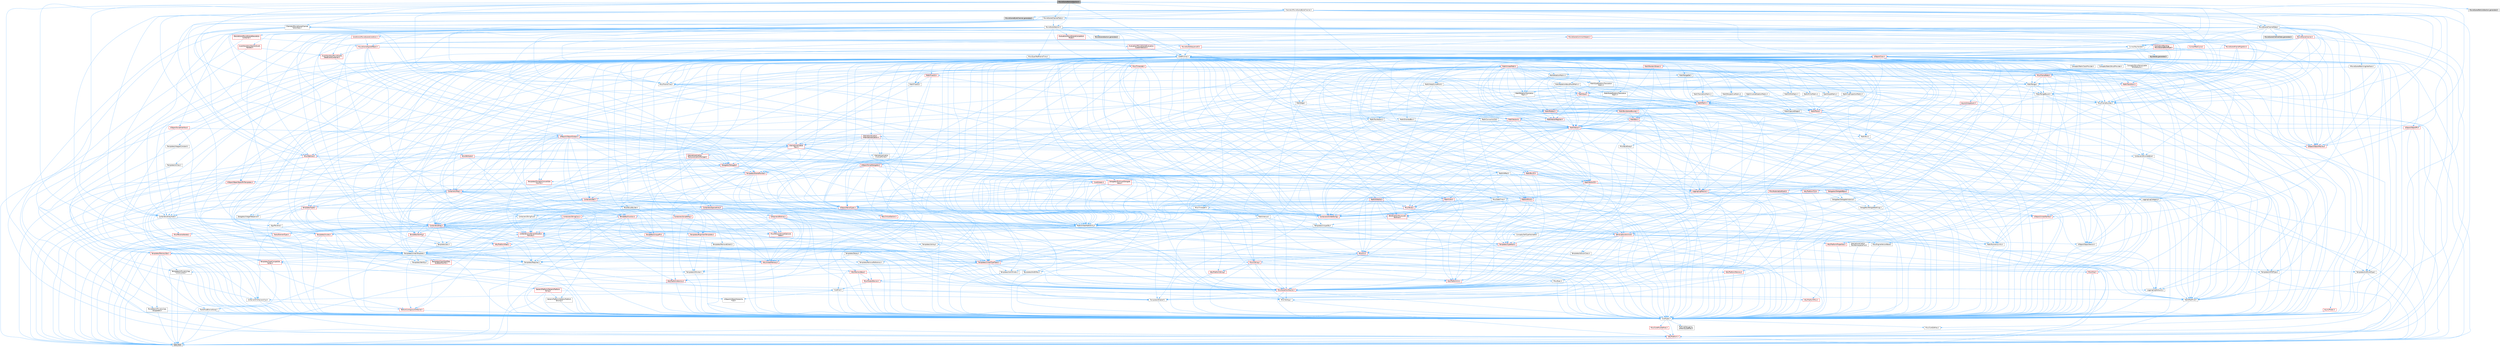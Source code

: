 digraph "MovieSceneParticleSection.h"
{
 // INTERACTIVE_SVG=YES
 // LATEX_PDF_SIZE
  bgcolor="transparent";
  edge [fontname=Helvetica,fontsize=10,labelfontname=Helvetica,labelfontsize=10];
  node [fontname=Helvetica,fontsize=10,shape=box,height=0.2,width=0.4];
  Node1 [id="Node000001",label="MovieSceneParticleSection.h",height=0.2,width=0.4,color="gray40", fillcolor="grey60", style="filled", fontcolor="black",tooltip=" "];
  Node1 -> Node2 [id="edge1_Node000001_Node000002",color="steelblue1",style="solid",tooltip=" "];
  Node2 [id="Node000002",label="Channels/MovieSceneByteChannel.h",height=0.2,width=0.4,color="grey40", fillcolor="white", style="filled",URL="$d2/dda/MovieSceneByteChannel_8h.html",tooltip=" "];
  Node2 -> Node3 [id="edge2_Node000002_Node000003",color="steelblue1",style="solid",tooltip=" "];
  Node3 [id="Node000003",label="Channels/MovieSceneChannel\lEditorData.h",height=0.2,width=0.4,color="grey40", fillcolor="white", style="filled",URL="$de/dee/MovieSceneChannelEditorData_8h.html",tooltip=" "];
  Node3 -> Node4 [id="edge3_Node000003_Node000004",color="steelblue1",style="solid",tooltip=" "];
  Node4 [id="Node000004",label="HAL/Platform.h",height=0.2,width=0.4,color="red", fillcolor="#FFF0F0", style="filled",URL="$d9/dd0/Platform_8h.html",tooltip=" "];
  Node4 -> Node7 [id="edge4_Node000004_Node000007",color="steelblue1",style="solid",tooltip=" "];
  Node7 [id="Node000007",label="type_traits",height=0.2,width=0.4,color="grey60", fillcolor="#E0E0E0", style="filled",tooltip=" "];
  Node3 -> Node14 [id="edge5_Node000003_Node000014",color="steelblue1",style="solid",tooltip=" "];
  Node14 [id="Node000014",label="Internationalization\l/Text.h",height=0.2,width=0.4,color="red", fillcolor="#FFF0F0", style="filled",URL="$d6/d35/Text_8h.html",tooltip=" "];
  Node14 -> Node15 [id="edge6_Node000014_Node000015",color="steelblue1",style="solid",tooltip=" "];
  Node15 [id="Node000015",label="CoreTypes.h",height=0.2,width=0.4,color="grey40", fillcolor="white", style="filled",URL="$dc/dec/CoreTypes_8h.html",tooltip=" "];
  Node15 -> Node4 [id="edge7_Node000015_Node000004",color="steelblue1",style="solid",tooltip=" "];
  Node15 -> Node16 [id="edge8_Node000015_Node000016",color="steelblue1",style="solid",tooltip=" "];
  Node16 [id="Node000016",label="ProfilingDebugging\l/UMemoryDefines.h",height=0.2,width=0.4,color="grey40", fillcolor="white", style="filled",URL="$d2/da2/UMemoryDefines_8h.html",tooltip=" "];
  Node15 -> Node17 [id="edge9_Node000015_Node000017",color="steelblue1",style="solid",tooltip=" "];
  Node17 [id="Node000017",label="Misc/CoreMiscDefines.h",height=0.2,width=0.4,color="red", fillcolor="#FFF0F0", style="filled",URL="$da/d38/CoreMiscDefines_8h.html",tooltip=" "];
  Node17 -> Node4 [id="edge10_Node000017_Node000004",color="steelblue1",style="solid",tooltip=" "];
  Node15 -> Node18 [id="edge11_Node000015_Node000018",color="steelblue1",style="solid",tooltip=" "];
  Node18 [id="Node000018",label="Misc/CoreDefines.h",height=0.2,width=0.4,color="grey40", fillcolor="white", style="filled",URL="$d3/dd2/CoreDefines_8h.html",tooltip=" "];
  Node14 -> Node19 [id="edge12_Node000014_Node000019",color="steelblue1",style="solid",tooltip=" "];
  Node19 [id="Node000019",label="HAL/PlatformAtomics.h",height=0.2,width=0.4,color="red", fillcolor="#FFF0F0", style="filled",URL="$d3/d36/PlatformAtomics_8h.html",tooltip=" "];
  Node19 -> Node15 [id="edge13_Node000019_Node000015",color="steelblue1",style="solid",tooltip=" "];
  Node14 -> Node22 [id="edge14_Node000014_Node000022",color="steelblue1",style="solid",tooltip=" "];
  Node22 [id="Node000022",label="Misc/AssertionMacros.h",height=0.2,width=0.4,color="red", fillcolor="#FFF0F0", style="filled",URL="$d0/dfa/AssertionMacros_8h.html",tooltip=" "];
  Node22 -> Node15 [id="edge15_Node000022_Node000015",color="steelblue1",style="solid",tooltip=" "];
  Node22 -> Node4 [id="edge16_Node000022_Node000004",color="steelblue1",style="solid",tooltip=" "];
  Node22 -> Node23 [id="edge17_Node000022_Node000023",color="steelblue1",style="solid",tooltip=" "];
  Node23 [id="Node000023",label="HAL/PlatformMisc.h",height=0.2,width=0.4,color="red", fillcolor="#FFF0F0", style="filled",URL="$d0/df5/PlatformMisc_8h.html",tooltip=" "];
  Node23 -> Node15 [id="edge18_Node000023_Node000015",color="steelblue1",style="solid",tooltip=" "];
  Node22 -> Node56 [id="edge19_Node000022_Node000056",color="steelblue1",style="solid",tooltip=" "];
  Node56 [id="Node000056",label="Templates/EnableIf.h",height=0.2,width=0.4,color="grey40", fillcolor="white", style="filled",URL="$d7/d60/EnableIf_8h.html",tooltip=" "];
  Node56 -> Node15 [id="edge20_Node000056_Node000015",color="steelblue1",style="solid",tooltip=" "];
  Node22 -> Node62 [id="edge21_Node000022_Node000062",color="steelblue1",style="solid",tooltip=" "];
  Node62 [id="Node000062",label="Misc/VarArgs.h",height=0.2,width=0.4,color="grey40", fillcolor="white", style="filled",URL="$d5/d6f/VarArgs_8h.html",tooltip=" "];
  Node62 -> Node15 [id="edge22_Node000062_Node000015",color="steelblue1",style="solid",tooltip=" "];
  Node14 -> Node70 [id="edge23_Node000014_Node000070",color="steelblue1",style="solid",tooltip=" "];
  Node70 [id="Node000070",label="Templates/UnrealTypeTraits.h",height=0.2,width=0.4,color="red", fillcolor="#FFF0F0", style="filled",URL="$d2/d2d/UnrealTypeTraits_8h.html",tooltip=" "];
  Node70 -> Node15 [id="edge24_Node000070_Node000015",color="steelblue1",style="solid",tooltip=" "];
  Node70 -> Node71 [id="edge25_Node000070_Node000071",color="steelblue1",style="solid",tooltip=" "];
  Node71 [id="Node000071",label="Templates/IsPointer.h",height=0.2,width=0.4,color="grey40", fillcolor="white", style="filled",URL="$d7/d05/IsPointer_8h.html",tooltip=" "];
  Node71 -> Node15 [id="edge26_Node000071_Node000015",color="steelblue1",style="solid",tooltip=" "];
  Node70 -> Node22 [id="edge27_Node000070_Node000022",color="steelblue1",style="solid",tooltip=" "];
  Node70 -> Node72 [id="edge28_Node000070_Node000072",color="steelblue1",style="solid",tooltip=" "];
  Node72 [id="Node000072",label="Templates/AndOrNot.h",height=0.2,width=0.4,color="grey40", fillcolor="white", style="filled",URL="$db/d0a/AndOrNot_8h.html",tooltip=" "];
  Node72 -> Node15 [id="edge29_Node000072_Node000015",color="steelblue1",style="solid",tooltip=" "];
  Node70 -> Node56 [id="edge30_Node000070_Node000056",color="steelblue1",style="solid",tooltip=" "];
  Node70 -> Node73 [id="edge31_Node000070_Node000073",color="steelblue1",style="solid",tooltip=" "];
  Node73 [id="Node000073",label="Templates/IsArithmetic.h",height=0.2,width=0.4,color="grey40", fillcolor="white", style="filled",URL="$d2/d5d/IsArithmetic_8h.html",tooltip=" "];
  Node73 -> Node15 [id="edge32_Node000073_Node000015",color="steelblue1",style="solid",tooltip=" "];
  Node70 -> Node75 [id="edge33_Node000070_Node000075",color="steelblue1",style="solid",tooltip=" "];
  Node75 [id="Node000075",label="Templates/IsPODType.h",height=0.2,width=0.4,color="grey40", fillcolor="white", style="filled",URL="$d7/db1/IsPODType_8h.html",tooltip=" "];
  Node75 -> Node15 [id="edge34_Node000075_Node000015",color="steelblue1",style="solid",tooltip=" "];
  Node70 -> Node76 [id="edge35_Node000070_Node000076",color="steelblue1",style="solid",tooltip=" "];
  Node76 [id="Node000076",label="Templates/IsUECoreType.h",height=0.2,width=0.4,color="grey40", fillcolor="white", style="filled",URL="$d1/db8/IsUECoreType_8h.html",tooltip=" "];
  Node76 -> Node15 [id="edge36_Node000076_Node000015",color="steelblue1",style="solid",tooltip=" "];
  Node76 -> Node7 [id="edge37_Node000076_Node000007",color="steelblue1",style="solid",tooltip=" "];
  Node70 -> Node77 [id="edge38_Node000070_Node000077",color="steelblue1",style="solid",tooltip=" "];
  Node77 [id="Node000077",label="Templates/IsTriviallyCopy\lConstructible.h",height=0.2,width=0.4,color="grey40", fillcolor="white", style="filled",URL="$d3/d78/IsTriviallyCopyConstructible_8h.html",tooltip=" "];
  Node77 -> Node15 [id="edge39_Node000077_Node000015",color="steelblue1",style="solid",tooltip=" "];
  Node77 -> Node7 [id="edge40_Node000077_Node000007",color="steelblue1",style="solid",tooltip=" "];
  Node14 -> Node78 [id="edge41_Node000014_Node000078",color="steelblue1",style="solid",tooltip=" "];
  Node78 [id="Node000078",label="Containers/Array.h",height=0.2,width=0.4,color="red", fillcolor="#FFF0F0", style="filled",URL="$df/dd0/Array_8h.html",tooltip=" "];
  Node78 -> Node15 [id="edge42_Node000078_Node000015",color="steelblue1",style="solid",tooltip=" "];
  Node78 -> Node22 [id="edge43_Node000078_Node000022",color="steelblue1",style="solid",tooltip=" "];
  Node78 -> Node79 [id="edge44_Node000078_Node000079",color="steelblue1",style="solid",tooltip=" "];
  Node79 [id="Node000079",label="Misc/IntrusiveUnsetOptional\lState.h",height=0.2,width=0.4,color="red", fillcolor="#FFF0F0", style="filled",URL="$d2/d0a/IntrusiveUnsetOptionalState_8h.html",tooltip=" "];
  Node78 -> Node81 [id="edge45_Node000078_Node000081",color="steelblue1",style="solid",tooltip=" "];
  Node81 [id="Node000081",label="Misc/ReverseIterate.h",height=0.2,width=0.4,color="red", fillcolor="#FFF0F0", style="filled",URL="$db/de3/ReverseIterate_8h.html",tooltip=" "];
  Node81 -> Node4 [id="edge46_Node000081_Node000004",color="steelblue1",style="solid",tooltip=" "];
  Node78 -> Node83 [id="edge47_Node000078_Node000083",color="steelblue1",style="solid",tooltip=" "];
  Node83 [id="Node000083",label="HAL/UnrealMemory.h",height=0.2,width=0.4,color="red", fillcolor="#FFF0F0", style="filled",URL="$d9/d96/UnrealMemory_8h.html",tooltip=" "];
  Node83 -> Node15 [id="edge48_Node000083_Node000015",color="steelblue1",style="solid",tooltip=" "];
  Node83 -> Node87 [id="edge49_Node000083_Node000087",color="steelblue1",style="solid",tooltip=" "];
  Node87 [id="Node000087",label="HAL/MemoryBase.h",height=0.2,width=0.4,color="red", fillcolor="#FFF0F0", style="filled",URL="$d6/d9f/MemoryBase_8h.html",tooltip=" "];
  Node87 -> Node15 [id="edge50_Node000087_Node000015",color="steelblue1",style="solid",tooltip=" "];
  Node87 -> Node19 [id="edge51_Node000087_Node000019",color="steelblue1",style="solid",tooltip=" "];
  Node87 -> Node35 [id="edge52_Node000087_Node000035",color="steelblue1",style="solid",tooltip=" "];
  Node35 [id="Node000035",label="HAL/PlatformCrt.h",height=0.2,width=0.4,color="red", fillcolor="#FFF0F0", style="filled",URL="$d8/d75/PlatformCrt_8h.html",tooltip=" "];
  Node87 -> Node88 [id="edge53_Node000087_Node000088",color="steelblue1",style="solid",tooltip=" "];
  Node88 [id="Node000088",label="Misc/Exec.h",height=0.2,width=0.4,color="grey40", fillcolor="white", style="filled",URL="$de/ddb/Exec_8h.html",tooltip=" "];
  Node88 -> Node15 [id="edge54_Node000088_Node000015",color="steelblue1",style="solid",tooltip=" "];
  Node88 -> Node22 [id="edge55_Node000088_Node000022",color="steelblue1",style="solid",tooltip=" "];
  Node87 -> Node89 [id="edge56_Node000087_Node000089",color="steelblue1",style="solid",tooltip=" "];
  Node89 [id="Node000089",label="Misc/OutputDevice.h",height=0.2,width=0.4,color="red", fillcolor="#FFF0F0", style="filled",URL="$d7/d32/OutputDevice_8h.html",tooltip=" "];
  Node89 -> Node30 [id="edge57_Node000089_Node000030",color="steelblue1",style="solid",tooltip=" "];
  Node30 [id="Node000030",label="CoreFwd.h",height=0.2,width=0.4,color="grey40", fillcolor="white", style="filled",URL="$d1/d1e/CoreFwd_8h.html",tooltip=" "];
  Node30 -> Node15 [id="edge58_Node000030_Node000015",color="steelblue1",style="solid",tooltip=" "];
  Node30 -> Node31 [id="edge59_Node000030_Node000031",color="steelblue1",style="solid",tooltip=" "];
  Node31 [id="Node000031",label="Containers/ContainersFwd.h",height=0.2,width=0.4,color="grey40", fillcolor="white", style="filled",URL="$d4/d0a/ContainersFwd_8h.html",tooltip=" "];
  Node31 -> Node4 [id="edge60_Node000031_Node000004",color="steelblue1",style="solid",tooltip=" "];
  Node31 -> Node15 [id="edge61_Node000031_Node000015",color="steelblue1",style="solid",tooltip=" "];
  Node31 -> Node28 [id="edge62_Node000031_Node000028",color="steelblue1",style="solid",tooltip=" "];
  Node28 [id="Node000028",label="Traits/IsContiguousContainer.h",height=0.2,width=0.4,color="red", fillcolor="#FFF0F0", style="filled",URL="$d5/d3c/IsContiguousContainer_8h.html",tooltip=" "];
  Node28 -> Node15 [id="edge63_Node000028_Node000015",color="steelblue1",style="solid",tooltip=" "];
  Node30 -> Node32 [id="edge64_Node000030_Node000032",color="steelblue1",style="solid",tooltip=" "];
  Node32 [id="Node000032",label="Math/MathFwd.h",height=0.2,width=0.4,color="grey40", fillcolor="white", style="filled",URL="$d2/d10/MathFwd_8h.html",tooltip=" "];
  Node32 -> Node4 [id="edge65_Node000032_Node000004",color="steelblue1",style="solid",tooltip=" "];
  Node30 -> Node33 [id="edge66_Node000030_Node000033",color="steelblue1",style="solid",tooltip=" "];
  Node33 [id="Node000033",label="UObject/UObjectHierarchy\lFwd.h",height=0.2,width=0.4,color="grey40", fillcolor="white", style="filled",URL="$d3/d13/UObjectHierarchyFwd_8h.html",tooltip=" "];
  Node89 -> Node15 [id="edge67_Node000089_Node000015",color="steelblue1",style="solid",tooltip=" "];
  Node89 -> Node90 [id="edge68_Node000089_Node000090",color="steelblue1",style="solid",tooltip=" "];
  Node90 [id="Node000090",label="Logging/LogVerbosity.h",height=0.2,width=0.4,color="grey40", fillcolor="white", style="filled",URL="$d2/d8f/LogVerbosity_8h.html",tooltip=" "];
  Node90 -> Node15 [id="edge69_Node000090_Node000015",color="steelblue1",style="solid",tooltip=" "];
  Node89 -> Node62 [id="edge70_Node000089_Node000062",color="steelblue1",style="solid",tooltip=" "];
  Node83 -> Node98 [id="edge71_Node000083_Node000098",color="steelblue1",style="solid",tooltip=" "];
  Node98 [id="Node000098",label="HAL/PlatformMemory.h",height=0.2,width=0.4,color="red", fillcolor="#FFF0F0", style="filled",URL="$de/d68/PlatformMemory_8h.html",tooltip=" "];
  Node98 -> Node15 [id="edge72_Node000098_Node000015",color="steelblue1",style="solid",tooltip=" "];
  Node83 -> Node71 [id="edge73_Node000083_Node000071",color="steelblue1",style="solid",tooltip=" "];
  Node78 -> Node70 [id="edge74_Node000078_Node000070",color="steelblue1",style="solid",tooltip=" "];
  Node78 -> Node101 [id="edge75_Node000078_Node000101",color="steelblue1",style="solid",tooltip=" "];
  Node101 [id="Node000101",label="Templates/UnrealTemplate.h",height=0.2,width=0.4,color="grey40", fillcolor="white", style="filled",URL="$d4/d24/UnrealTemplate_8h.html",tooltip=" "];
  Node101 -> Node15 [id="edge76_Node000101_Node000015",color="steelblue1",style="solid",tooltip=" "];
  Node101 -> Node71 [id="edge77_Node000101_Node000071",color="steelblue1",style="solid",tooltip=" "];
  Node101 -> Node83 [id="edge78_Node000101_Node000083",color="steelblue1",style="solid",tooltip=" "];
  Node101 -> Node102 [id="edge79_Node000101_Node000102",color="steelblue1",style="solid",tooltip=" "];
  Node102 [id="Node000102",label="Templates/CopyQualifiers\lAndRefsFromTo.h",height=0.2,width=0.4,color="red", fillcolor="#FFF0F0", style="filled",URL="$d3/db3/CopyQualifiersAndRefsFromTo_8h.html",tooltip=" "];
  Node101 -> Node70 [id="edge80_Node000101_Node000070",color="steelblue1",style="solid",tooltip=" "];
  Node101 -> Node104 [id="edge81_Node000101_Node000104",color="steelblue1",style="solid",tooltip=" "];
  Node104 [id="Node000104",label="Templates/RemoveReference.h",height=0.2,width=0.4,color="grey40", fillcolor="white", style="filled",URL="$da/dbe/RemoveReference_8h.html",tooltip=" "];
  Node104 -> Node15 [id="edge82_Node000104_Node000015",color="steelblue1",style="solid",tooltip=" "];
  Node101 -> Node64 [id="edge83_Node000101_Node000064",color="steelblue1",style="solid",tooltip=" "];
  Node64 [id="Node000064",label="Templates/Requires.h",height=0.2,width=0.4,color="grey40", fillcolor="white", style="filled",URL="$dc/d96/Requires_8h.html",tooltip=" "];
  Node64 -> Node56 [id="edge84_Node000064_Node000056",color="steelblue1",style="solid",tooltip=" "];
  Node64 -> Node7 [id="edge85_Node000064_Node000007",color="steelblue1",style="solid",tooltip=" "];
  Node101 -> Node105 [id="edge86_Node000101_Node000105",color="steelblue1",style="solid",tooltip=" "];
  Node105 [id="Node000105",label="Templates/TypeCompatible\lBytes.h",height=0.2,width=0.4,color="red", fillcolor="#FFF0F0", style="filled",URL="$df/d0a/TypeCompatibleBytes_8h.html",tooltip=" "];
  Node105 -> Node15 [id="edge87_Node000105_Node000015",color="steelblue1",style="solid",tooltip=" "];
  Node105 -> Node7 [id="edge88_Node000105_Node000007",color="steelblue1",style="solid",tooltip=" "];
  Node101 -> Node65 [id="edge89_Node000101_Node000065",color="steelblue1",style="solid",tooltip=" "];
  Node65 [id="Node000065",label="Templates/Identity.h",height=0.2,width=0.4,color="grey40", fillcolor="white", style="filled",URL="$d0/dd5/Identity_8h.html",tooltip=" "];
  Node101 -> Node28 [id="edge90_Node000101_Node000028",color="steelblue1",style="solid",tooltip=" "];
  Node101 -> Node106 [id="edge91_Node000101_Node000106",color="steelblue1",style="solid",tooltip=" "];
  Node106 [id="Node000106",label="Traits/UseBitwiseSwap.h",height=0.2,width=0.4,color="grey40", fillcolor="white", style="filled",URL="$db/df3/UseBitwiseSwap_8h.html",tooltip=" "];
  Node106 -> Node15 [id="edge92_Node000106_Node000015",color="steelblue1",style="solid",tooltip=" "];
  Node106 -> Node7 [id="edge93_Node000106_Node000007",color="steelblue1",style="solid",tooltip=" "];
  Node101 -> Node7 [id="edge94_Node000101_Node000007",color="steelblue1",style="solid",tooltip=" "];
  Node78 -> Node108 [id="edge95_Node000078_Node000108",color="steelblue1",style="solid",tooltip=" "];
  Node108 [id="Node000108",label="Containers/ContainerAllocation\lPolicies.h",height=0.2,width=0.4,color="red", fillcolor="#FFF0F0", style="filled",URL="$d7/dff/ContainerAllocationPolicies_8h.html",tooltip=" "];
  Node108 -> Node15 [id="edge96_Node000108_Node000015",color="steelblue1",style="solid",tooltip=" "];
  Node108 -> Node108 [id="edge97_Node000108_Node000108",color="steelblue1",style="solid",tooltip=" "];
  Node108 -> Node110 [id="edge98_Node000108_Node000110",color="steelblue1",style="solid",tooltip=" "];
  Node110 [id="Node000110",label="HAL/PlatformMath.h",height=0.2,width=0.4,color="red", fillcolor="#FFF0F0", style="filled",URL="$dc/d53/PlatformMath_8h.html",tooltip=" "];
  Node110 -> Node15 [id="edge99_Node000110_Node000015",color="steelblue1",style="solid",tooltip=" "];
  Node108 -> Node83 [id="edge100_Node000108_Node000083",color="steelblue1",style="solid",tooltip=" "];
  Node108 -> Node45 [id="edge101_Node000108_Node000045",color="steelblue1",style="solid",tooltip=" "];
  Node45 [id="Node000045",label="Math/NumericLimits.h",height=0.2,width=0.4,color="grey40", fillcolor="white", style="filled",URL="$df/d1b/NumericLimits_8h.html",tooltip=" "];
  Node45 -> Node15 [id="edge102_Node000045_Node000015",color="steelblue1",style="solid",tooltip=" "];
  Node108 -> Node22 [id="edge103_Node000108_Node000022",color="steelblue1",style="solid",tooltip=" "];
  Node108 -> Node119 [id="edge104_Node000108_Node000119",color="steelblue1",style="solid",tooltip=" "];
  Node119 [id="Node000119",label="Templates/MemoryOps.h",height=0.2,width=0.4,color="red", fillcolor="#FFF0F0", style="filled",URL="$db/dea/MemoryOps_8h.html",tooltip=" "];
  Node119 -> Node15 [id="edge105_Node000119_Node000015",color="steelblue1",style="solid",tooltip=" "];
  Node119 -> Node83 [id="edge106_Node000119_Node000083",color="steelblue1",style="solid",tooltip=" "];
  Node119 -> Node96 [id="edge107_Node000119_Node000096",color="steelblue1",style="solid",tooltip=" "];
  Node96 [id="Node000096",label="Templates/IsTriviallyCopy\lAssignable.h",height=0.2,width=0.4,color="grey40", fillcolor="white", style="filled",URL="$d2/df2/IsTriviallyCopyAssignable_8h.html",tooltip=" "];
  Node96 -> Node15 [id="edge108_Node000096_Node000015",color="steelblue1",style="solid",tooltip=" "];
  Node96 -> Node7 [id="edge109_Node000096_Node000007",color="steelblue1",style="solid",tooltip=" "];
  Node119 -> Node77 [id="edge110_Node000119_Node000077",color="steelblue1",style="solid",tooltip=" "];
  Node119 -> Node64 [id="edge111_Node000119_Node000064",color="steelblue1",style="solid",tooltip=" "];
  Node119 -> Node70 [id="edge112_Node000119_Node000070",color="steelblue1",style="solid",tooltip=" "];
  Node119 -> Node106 [id="edge113_Node000119_Node000106",color="steelblue1",style="solid",tooltip=" "];
  Node119 -> Node7 [id="edge114_Node000119_Node000007",color="steelblue1",style="solid",tooltip=" "];
  Node108 -> Node105 [id="edge115_Node000108_Node000105",color="steelblue1",style="solid",tooltip=" "];
  Node108 -> Node7 [id="edge116_Node000108_Node000007",color="steelblue1",style="solid",tooltip=" "];
  Node78 -> Node121 [id="edge117_Node000078_Node000121",color="steelblue1",style="solid",tooltip=" "];
  Node121 [id="Node000121",label="Serialization/Archive.h",height=0.2,width=0.4,color="red", fillcolor="#FFF0F0", style="filled",URL="$d7/d3b/Archive_8h.html",tooltip=" "];
  Node121 -> Node30 [id="edge118_Node000121_Node000030",color="steelblue1",style="solid",tooltip=" "];
  Node121 -> Node15 [id="edge119_Node000121_Node000015",color="steelblue1",style="solid",tooltip=" "];
  Node121 -> Node122 [id="edge120_Node000121_Node000122",color="steelblue1",style="solid",tooltip=" "];
  Node122 [id="Node000122",label="HAL/PlatformProperties.h",height=0.2,width=0.4,color="red", fillcolor="#FFF0F0", style="filled",URL="$d9/db0/PlatformProperties_8h.html",tooltip=" "];
  Node122 -> Node15 [id="edge121_Node000122_Node000015",color="steelblue1",style="solid",tooltip=" "];
  Node121 -> Node125 [id="edge122_Node000121_Node000125",color="steelblue1",style="solid",tooltip=" "];
  Node125 [id="Node000125",label="Internationalization\l/TextNamespaceFwd.h",height=0.2,width=0.4,color="grey40", fillcolor="white", style="filled",URL="$d8/d97/TextNamespaceFwd_8h.html",tooltip=" "];
  Node125 -> Node15 [id="edge123_Node000125_Node000015",color="steelblue1",style="solid",tooltip=" "];
  Node121 -> Node32 [id="edge124_Node000121_Node000032",color="steelblue1",style="solid",tooltip=" "];
  Node121 -> Node22 [id="edge125_Node000121_Node000022",color="steelblue1",style="solid",tooltip=" "];
  Node121 -> Node126 [id="edge126_Node000121_Node000126",color="steelblue1",style="solid",tooltip=" "];
  Node126 [id="Node000126",label="Misc/EngineVersionBase.h",height=0.2,width=0.4,color="grey40", fillcolor="white", style="filled",URL="$d5/d2b/EngineVersionBase_8h.html",tooltip=" "];
  Node126 -> Node15 [id="edge127_Node000126_Node000015",color="steelblue1",style="solid",tooltip=" "];
  Node121 -> Node62 [id="edge128_Node000121_Node000062",color="steelblue1",style="solid",tooltip=" "];
  Node121 -> Node56 [id="edge129_Node000121_Node000056",color="steelblue1",style="solid",tooltip=" "];
  Node121 -> Node129 [id="edge130_Node000121_Node000129",color="steelblue1",style="solid",tooltip=" "];
  Node129 [id="Node000129",label="Templates/IsEnumClass.h",height=0.2,width=0.4,color="grey40", fillcolor="white", style="filled",URL="$d7/d15/IsEnumClass_8h.html",tooltip=" "];
  Node129 -> Node15 [id="edge131_Node000129_Node000015",color="steelblue1",style="solid",tooltip=" "];
  Node129 -> Node72 [id="edge132_Node000129_Node000072",color="steelblue1",style="solid",tooltip=" "];
  Node121 -> Node101 [id="edge133_Node000121_Node000101",color="steelblue1",style="solid",tooltip=" "];
  Node121 -> Node130 [id="edge134_Node000121_Node000130",color="steelblue1",style="solid",tooltip=" "];
  Node130 [id="Node000130",label="UObject/ObjectVersion.h",height=0.2,width=0.4,color="grey40", fillcolor="white", style="filled",URL="$da/d63/ObjectVersion_8h.html",tooltip=" "];
  Node130 -> Node15 [id="edge135_Node000130_Node000015",color="steelblue1",style="solid",tooltip=" "];
  Node78 -> Node158 [id="edge136_Node000078_Node000158",color="steelblue1",style="solid",tooltip=" "];
  Node158 [id="Node000158",label="Concepts/GetTypeHashable.h",height=0.2,width=0.4,color="grey40", fillcolor="white", style="filled",URL="$d3/da2/GetTypeHashable_8h.html",tooltip=" "];
  Node158 -> Node15 [id="edge137_Node000158_Node000015",color="steelblue1",style="solid",tooltip=" "];
  Node158 -> Node136 [id="edge138_Node000158_Node000136",color="steelblue1",style="solid",tooltip=" "];
  Node136 [id="Node000136",label="Templates/TypeHash.h",height=0.2,width=0.4,color="red", fillcolor="#FFF0F0", style="filled",URL="$d1/d62/TypeHash_8h.html",tooltip=" "];
  Node136 -> Node15 [id="edge139_Node000136_Node000015",color="steelblue1",style="solid",tooltip=" "];
  Node136 -> Node64 [id="edge140_Node000136_Node000064",color="steelblue1",style="solid",tooltip=" "];
  Node136 -> Node137 [id="edge141_Node000136_Node000137",color="steelblue1",style="solid",tooltip=" "];
  Node137 [id="Node000137",label="Misc/Crc.h",height=0.2,width=0.4,color="red", fillcolor="#FFF0F0", style="filled",URL="$d4/dd2/Crc_8h.html",tooltip=" "];
  Node137 -> Node15 [id="edge142_Node000137_Node000015",color="steelblue1",style="solid",tooltip=" "];
  Node137 -> Node85 [id="edge143_Node000137_Node000085",color="steelblue1",style="solid",tooltip=" "];
  Node85 [id="Node000085",label="HAL/PlatformString.h",height=0.2,width=0.4,color="red", fillcolor="#FFF0F0", style="filled",URL="$db/db5/PlatformString_8h.html",tooltip=" "];
  Node85 -> Node15 [id="edge144_Node000085_Node000015",color="steelblue1",style="solid",tooltip=" "];
  Node137 -> Node22 [id="edge145_Node000137_Node000022",color="steelblue1",style="solid",tooltip=" "];
  Node137 -> Node138 [id="edge146_Node000137_Node000138",color="steelblue1",style="solid",tooltip=" "];
  Node138 [id="Node000138",label="Misc/CString.h",height=0.2,width=0.4,color="red", fillcolor="#FFF0F0", style="filled",URL="$d2/d49/CString_8h.html",tooltip=" "];
  Node138 -> Node15 [id="edge147_Node000138_Node000015",color="steelblue1",style="solid",tooltip=" "];
  Node138 -> Node35 [id="edge148_Node000138_Node000035",color="steelblue1",style="solid",tooltip=" "];
  Node138 -> Node85 [id="edge149_Node000138_Node000085",color="steelblue1",style="solid",tooltip=" "];
  Node138 -> Node22 [id="edge150_Node000138_Node000022",color="steelblue1",style="solid",tooltip=" "];
  Node138 -> Node139 [id="edge151_Node000138_Node000139",color="steelblue1",style="solid",tooltip=" "];
  Node139 [id="Node000139",label="Misc/Char.h",height=0.2,width=0.4,color="red", fillcolor="#FFF0F0", style="filled",URL="$d0/d58/Char_8h.html",tooltip=" "];
  Node139 -> Node15 [id="edge152_Node000139_Node000015",color="steelblue1",style="solid",tooltip=" "];
  Node139 -> Node7 [id="edge153_Node000139_Node000007",color="steelblue1",style="solid",tooltip=" "];
  Node138 -> Node62 [id="edge154_Node000138_Node000062",color="steelblue1",style="solid",tooltip=" "];
  Node137 -> Node139 [id="edge155_Node000137_Node000139",color="steelblue1",style="solid",tooltip=" "];
  Node137 -> Node70 [id="edge156_Node000137_Node000070",color="steelblue1",style="solid",tooltip=" "];
  Node136 -> Node7 [id="edge157_Node000136_Node000007",color="steelblue1",style="solid",tooltip=" "];
  Node78 -> Node147 [id="edge158_Node000078_Node000147",color="steelblue1",style="solid",tooltip=" "];
  Node147 [id="Node000147",label="Templates/Invoke.h",height=0.2,width=0.4,color="red", fillcolor="#FFF0F0", style="filled",URL="$d7/deb/Invoke_8h.html",tooltip=" "];
  Node147 -> Node15 [id="edge159_Node000147_Node000015",color="steelblue1",style="solid",tooltip=" "];
  Node147 -> Node101 [id="edge160_Node000147_Node000101",color="steelblue1",style="solid",tooltip=" "];
  Node147 -> Node7 [id="edge161_Node000147_Node000007",color="steelblue1",style="solid",tooltip=" "];
  Node78 -> Node152 [id="edge162_Node000078_Node000152",color="steelblue1",style="solid",tooltip=" "];
  Node152 [id="Node000152",label="Templates/Less.h",height=0.2,width=0.4,color="grey40", fillcolor="white", style="filled",URL="$de/dc8/Less_8h.html",tooltip=" "];
  Node152 -> Node15 [id="edge163_Node000152_Node000015",color="steelblue1",style="solid",tooltip=" "];
  Node152 -> Node101 [id="edge164_Node000152_Node000101",color="steelblue1",style="solid",tooltip=" "];
  Node78 -> Node64 [id="edge165_Node000078_Node000064",color="steelblue1",style="solid",tooltip=" "];
  Node78 -> Node160 [id="edge166_Node000078_Node000160",color="steelblue1",style="solid",tooltip=" "];
  Node160 [id="Node000160",label="Templates/Sorting.h",height=0.2,width=0.4,color="red", fillcolor="#FFF0F0", style="filled",URL="$d3/d9e/Sorting_8h.html",tooltip=" "];
  Node160 -> Node15 [id="edge167_Node000160_Node000015",color="steelblue1",style="solid",tooltip=" "];
  Node160 -> Node110 [id="edge168_Node000160_Node000110",color="steelblue1",style="solid",tooltip=" "];
  Node160 -> Node152 [id="edge169_Node000160_Node000152",color="steelblue1",style="solid",tooltip=" "];
  Node78 -> Node164 [id="edge170_Node000078_Node000164",color="steelblue1",style="solid",tooltip=" "];
  Node164 [id="Node000164",label="Templates/AlignmentTemplates.h",height=0.2,width=0.4,color="red", fillcolor="#FFF0F0", style="filled",URL="$dd/d32/AlignmentTemplates_8h.html",tooltip=" "];
  Node164 -> Node15 [id="edge171_Node000164_Node000015",color="steelblue1",style="solid",tooltip=" "];
  Node164 -> Node71 [id="edge172_Node000164_Node000071",color="steelblue1",style="solid",tooltip=" "];
  Node78 -> Node26 [id="edge173_Node000078_Node000026",color="steelblue1",style="solid",tooltip=" "];
  Node26 [id="Node000026",label="Traits/ElementType.h",height=0.2,width=0.4,color="red", fillcolor="#FFF0F0", style="filled",URL="$d5/d4f/ElementType_8h.html",tooltip=" "];
  Node26 -> Node4 [id="edge174_Node000026_Node000004",color="steelblue1",style="solid",tooltip=" "];
  Node26 -> Node7 [id="edge175_Node000026_Node000007",color="steelblue1",style="solid",tooltip=" "];
  Node78 -> Node7 [id="edge176_Node000078_Node000007",color="steelblue1",style="solid",tooltip=" "];
  Node14 -> Node165 [id="edge177_Node000014_Node000165",color="steelblue1",style="solid",tooltip=" "];
  Node165 [id="Node000165",label="Containers/UnrealString.h",height=0.2,width=0.4,color="red", fillcolor="#FFF0F0", style="filled",URL="$d5/dba/UnrealString_8h.html",tooltip=" "];
  Node14 -> Node135 [id="edge178_Node000014_Node000135",color="steelblue1",style="solid",tooltip=" "];
  Node135 [id="Node000135",label="Containers/EnumAsByte.h",height=0.2,width=0.4,color="grey40", fillcolor="white", style="filled",URL="$d6/d9a/EnumAsByte_8h.html",tooltip=" "];
  Node135 -> Node15 [id="edge179_Node000135_Node000015",color="steelblue1",style="solid",tooltip=" "];
  Node135 -> Node75 [id="edge180_Node000135_Node000075",color="steelblue1",style="solid",tooltip=" "];
  Node135 -> Node136 [id="edge181_Node000135_Node000136",color="steelblue1",style="solid",tooltip=" "];
  Node14 -> Node213 [id="edge182_Node000014_Node000213",color="steelblue1",style="solid",tooltip=" "];
  Node213 [id="Node000213",label="Templates/SharedPointer.h",height=0.2,width=0.4,color="red", fillcolor="#FFF0F0", style="filled",URL="$d2/d17/SharedPointer_8h.html",tooltip=" "];
  Node213 -> Node15 [id="edge183_Node000213_Node000015",color="steelblue1",style="solid",tooltip=" "];
  Node213 -> Node79 [id="edge184_Node000213_Node000079",color="steelblue1",style="solid",tooltip=" "];
  Node213 -> Node214 [id="edge185_Node000213_Node000214",color="steelblue1",style="solid",tooltip=" "];
  Node214 [id="Node000214",label="Templates/PointerIsConvertible\lFromTo.h",height=0.2,width=0.4,color="red", fillcolor="#FFF0F0", style="filled",URL="$d6/d65/PointerIsConvertibleFromTo_8h.html",tooltip=" "];
  Node214 -> Node15 [id="edge186_Node000214_Node000015",color="steelblue1",style="solid",tooltip=" "];
  Node214 -> Node7 [id="edge187_Node000214_Node000007",color="steelblue1",style="solid",tooltip=" "];
  Node213 -> Node22 [id="edge188_Node000213_Node000022",color="steelblue1",style="solid",tooltip=" "];
  Node213 -> Node83 [id="edge189_Node000213_Node000083",color="steelblue1",style="solid",tooltip=" "];
  Node213 -> Node78 [id="edge190_Node000213_Node000078",color="steelblue1",style="solid",tooltip=" "];
  Node213 -> Node170 [id="edge191_Node000213_Node000170",color="steelblue1",style="solid",tooltip=" "];
  Node170 [id="Node000170",label="Containers/Map.h",height=0.2,width=0.4,color="red", fillcolor="#FFF0F0", style="filled",URL="$df/d79/Map_8h.html",tooltip=" "];
  Node170 -> Node15 [id="edge192_Node000170_Node000015",color="steelblue1",style="solid",tooltip=" "];
  Node170 -> Node171 [id="edge193_Node000170_Node000171",color="steelblue1",style="solid",tooltip=" "];
  Node171 [id="Node000171",label="Algo/Reverse.h",height=0.2,width=0.4,color="grey40", fillcolor="white", style="filled",URL="$d5/d93/Reverse_8h.html",tooltip=" "];
  Node171 -> Node15 [id="edge194_Node000171_Node000015",color="steelblue1",style="solid",tooltip=" "];
  Node171 -> Node101 [id="edge195_Node000171_Node000101",color="steelblue1",style="solid",tooltip=" "];
  Node170 -> Node172 [id="edge196_Node000170_Node000172",color="steelblue1",style="solid",tooltip=" "];
  Node172 [id="Node000172",label="Containers/Set.h",height=0.2,width=0.4,color="red", fillcolor="#FFF0F0", style="filled",URL="$d4/d45/Set_8h.html",tooltip=" "];
  Node172 -> Node108 [id="edge197_Node000172_Node000108",color="steelblue1",style="solid",tooltip=" "];
  Node172 -> Node174 [id="edge198_Node000172_Node000174",color="steelblue1",style="solid",tooltip=" "];
  Node174 [id="Node000174",label="Containers/SparseArray.h",height=0.2,width=0.4,color="red", fillcolor="#FFF0F0", style="filled",URL="$d5/dbf/SparseArray_8h.html",tooltip=" "];
  Node174 -> Node15 [id="edge199_Node000174_Node000015",color="steelblue1",style="solid",tooltip=" "];
  Node174 -> Node22 [id="edge200_Node000174_Node000022",color="steelblue1",style="solid",tooltip=" "];
  Node174 -> Node83 [id="edge201_Node000174_Node000083",color="steelblue1",style="solid",tooltip=" "];
  Node174 -> Node70 [id="edge202_Node000174_Node000070",color="steelblue1",style="solid",tooltip=" "];
  Node174 -> Node101 [id="edge203_Node000174_Node000101",color="steelblue1",style="solid",tooltip=" "];
  Node174 -> Node108 [id="edge204_Node000174_Node000108",color="steelblue1",style="solid",tooltip=" "];
  Node174 -> Node152 [id="edge205_Node000174_Node000152",color="steelblue1",style="solid",tooltip=" "];
  Node174 -> Node78 [id="edge206_Node000174_Node000078",color="steelblue1",style="solid",tooltip=" "];
  Node174 -> Node163 [id="edge207_Node000174_Node000163",color="steelblue1",style="solid",tooltip=" "];
  Node163 [id="Node000163",label="Math/UnrealMathUtility.h",height=0.2,width=0.4,color="grey40", fillcolor="white", style="filled",URL="$db/db8/UnrealMathUtility_8h.html",tooltip=" "];
  Node163 -> Node15 [id="edge208_Node000163_Node000015",color="steelblue1",style="solid",tooltip=" "];
  Node163 -> Node22 [id="edge209_Node000163_Node000022",color="steelblue1",style="solid",tooltip=" "];
  Node163 -> Node110 [id="edge210_Node000163_Node000110",color="steelblue1",style="solid",tooltip=" "];
  Node163 -> Node32 [id="edge211_Node000163_Node000032",color="steelblue1",style="solid",tooltip=" "];
  Node163 -> Node65 [id="edge212_Node000163_Node000065",color="steelblue1",style="solid",tooltip=" "];
  Node163 -> Node64 [id="edge213_Node000163_Node000064",color="steelblue1",style="solid",tooltip=" "];
  Node174 -> Node175 [id="edge214_Node000174_Node000175",color="steelblue1",style="solid",tooltip=" "];
  Node175 [id="Node000175",label="Containers/ScriptArray.h",height=0.2,width=0.4,color="red", fillcolor="#FFF0F0", style="filled",URL="$dc/daf/ScriptArray_8h.html",tooltip=" "];
  Node175 -> Node15 [id="edge215_Node000175_Node000015",color="steelblue1",style="solid",tooltip=" "];
  Node175 -> Node22 [id="edge216_Node000175_Node000022",color="steelblue1",style="solid",tooltip=" "];
  Node175 -> Node83 [id="edge217_Node000175_Node000083",color="steelblue1",style="solid",tooltip=" "];
  Node175 -> Node108 [id="edge218_Node000175_Node000108",color="steelblue1",style="solid",tooltip=" "];
  Node175 -> Node78 [id="edge219_Node000175_Node000078",color="steelblue1",style="solid",tooltip=" "];
  Node174 -> Node176 [id="edge220_Node000174_Node000176",color="steelblue1",style="solid",tooltip=" "];
  Node176 [id="Node000176",label="Containers/BitArray.h",height=0.2,width=0.4,color="red", fillcolor="#FFF0F0", style="filled",URL="$d1/de4/BitArray_8h.html",tooltip=" "];
  Node176 -> Node108 [id="edge221_Node000176_Node000108",color="steelblue1",style="solid",tooltip=" "];
  Node176 -> Node15 [id="edge222_Node000176_Node000015",color="steelblue1",style="solid",tooltip=" "];
  Node176 -> Node19 [id="edge223_Node000176_Node000019",color="steelblue1",style="solid",tooltip=" "];
  Node176 -> Node83 [id="edge224_Node000176_Node000083",color="steelblue1",style="solid",tooltip=" "];
  Node176 -> Node163 [id="edge225_Node000176_Node000163",color="steelblue1",style="solid",tooltip=" "];
  Node176 -> Node22 [id="edge226_Node000176_Node000022",color="steelblue1",style="solid",tooltip=" "];
  Node176 -> Node121 [id="edge227_Node000176_Node000121",color="steelblue1",style="solid",tooltip=" "];
  Node176 -> Node56 [id="edge228_Node000176_Node000056",color="steelblue1",style="solid",tooltip=" "];
  Node176 -> Node147 [id="edge229_Node000176_Node000147",color="steelblue1",style="solid",tooltip=" "];
  Node176 -> Node101 [id="edge230_Node000176_Node000101",color="steelblue1",style="solid",tooltip=" "];
  Node176 -> Node70 [id="edge231_Node000176_Node000070",color="steelblue1",style="solid",tooltip=" "];
  Node174 -> Node177 [id="edge232_Node000174_Node000177",color="steelblue1",style="solid",tooltip=" "];
  Node177 [id="Node000177",label="Serialization/Structured\lArchive.h",height=0.2,width=0.4,color="red", fillcolor="#FFF0F0", style="filled",URL="$d9/d1e/StructuredArchive_8h.html",tooltip=" "];
  Node177 -> Node78 [id="edge233_Node000177_Node000078",color="steelblue1",style="solid",tooltip=" "];
  Node177 -> Node108 [id="edge234_Node000177_Node000108",color="steelblue1",style="solid",tooltip=" "];
  Node177 -> Node15 [id="edge235_Node000177_Node000015",color="steelblue1",style="solid",tooltip=" "];
  Node177 -> Node121 [id="edge236_Node000177_Node000121",color="steelblue1",style="solid",tooltip=" "];
  Node177 -> Node188 [id="edge237_Node000177_Node000188",color="steelblue1",style="solid",tooltip=" "];
  Node188 [id="Node000188",label="Templates/UniqueObj.h",height=0.2,width=0.4,color="grey40", fillcolor="white", style="filled",URL="$da/d95/UniqueObj_8h.html",tooltip=" "];
  Node188 -> Node15 [id="edge238_Node000188_Node000015",color="steelblue1",style="solid",tooltip=" "];
  Node188 -> Node189 [id="edge239_Node000188_Node000189",color="steelblue1",style="solid",tooltip=" "];
  Node189 [id="Node000189",label="Templates/UniquePtr.h",height=0.2,width=0.4,color="red", fillcolor="#FFF0F0", style="filled",URL="$de/d1a/UniquePtr_8h.html",tooltip=" "];
  Node189 -> Node15 [id="edge240_Node000189_Node000015",color="steelblue1",style="solid",tooltip=" "];
  Node189 -> Node101 [id="edge241_Node000189_Node000101",color="steelblue1",style="solid",tooltip=" "];
  Node189 -> Node190 [id="edge242_Node000189_Node000190",color="steelblue1",style="solid",tooltip=" "];
  Node190 [id="Node000190",label="Templates/IsArray.h",height=0.2,width=0.4,color="grey40", fillcolor="white", style="filled",URL="$d8/d8d/IsArray_8h.html",tooltip=" "];
  Node190 -> Node15 [id="edge243_Node000190_Node000015",color="steelblue1",style="solid",tooltip=" "];
  Node189 -> Node191 [id="edge244_Node000189_Node000191",color="steelblue1",style="solid",tooltip=" "];
  Node191 [id="Node000191",label="Templates/RemoveExtent.h",height=0.2,width=0.4,color="grey40", fillcolor="white", style="filled",URL="$dc/de9/RemoveExtent_8h.html",tooltip=" "];
  Node191 -> Node15 [id="edge245_Node000191_Node000015",color="steelblue1",style="solid",tooltip=" "];
  Node189 -> Node64 [id="edge246_Node000189_Node000064",color="steelblue1",style="solid",tooltip=" "];
  Node189 -> Node7 [id="edge247_Node000189_Node000007",color="steelblue1",style="solid",tooltip=" "];
  Node174 -> Node165 [id="edge248_Node000174_Node000165",color="steelblue1",style="solid",tooltip=" "];
  Node174 -> Node79 [id="edge249_Node000174_Node000079",color="steelblue1",style="solid",tooltip=" "];
  Node172 -> Node31 [id="edge250_Node000172_Node000031",color="steelblue1",style="solid",tooltip=" "];
  Node172 -> Node163 [id="edge251_Node000172_Node000163",color="steelblue1",style="solid",tooltip=" "];
  Node172 -> Node22 [id="edge252_Node000172_Node000022",color="steelblue1",style="solid",tooltip=" "];
  Node172 -> Node193 [id="edge253_Node000172_Node000193",color="steelblue1",style="solid",tooltip=" "];
  Node193 [id="Node000193",label="Misc/StructBuilder.h",height=0.2,width=0.4,color="grey40", fillcolor="white", style="filled",URL="$d9/db3/StructBuilder_8h.html",tooltip=" "];
  Node193 -> Node15 [id="edge254_Node000193_Node000015",color="steelblue1",style="solid",tooltip=" "];
  Node193 -> Node163 [id="edge255_Node000193_Node000163",color="steelblue1",style="solid",tooltip=" "];
  Node193 -> Node164 [id="edge256_Node000193_Node000164",color="steelblue1",style="solid",tooltip=" "];
  Node172 -> Node177 [id="edge257_Node000172_Node000177",color="steelblue1",style="solid",tooltip=" "];
  Node172 -> Node194 [id="edge258_Node000172_Node000194",color="steelblue1",style="solid",tooltip=" "];
  Node194 [id="Node000194",label="Templates/Function.h",height=0.2,width=0.4,color="red", fillcolor="#FFF0F0", style="filled",URL="$df/df5/Function_8h.html",tooltip=" "];
  Node194 -> Node15 [id="edge259_Node000194_Node000015",color="steelblue1",style="solid",tooltip=" "];
  Node194 -> Node22 [id="edge260_Node000194_Node000022",color="steelblue1",style="solid",tooltip=" "];
  Node194 -> Node79 [id="edge261_Node000194_Node000079",color="steelblue1",style="solid",tooltip=" "];
  Node194 -> Node83 [id="edge262_Node000194_Node000083",color="steelblue1",style="solid",tooltip=" "];
  Node194 -> Node70 [id="edge263_Node000194_Node000070",color="steelblue1",style="solid",tooltip=" "];
  Node194 -> Node147 [id="edge264_Node000194_Node000147",color="steelblue1",style="solid",tooltip=" "];
  Node194 -> Node101 [id="edge265_Node000194_Node000101",color="steelblue1",style="solid",tooltip=" "];
  Node194 -> Node64 [id="edge266_Node000194_Node000064",color="steelblue1",style="solid",tooltip=" "];
  Node194 -> Node163 [id="edge267_Node000194_Node000163",color="steelblue1",style="solid",tooltip=" "];
  Node194 -> Node7 [id="edge268_Node000194_Node000007",color="steelblue1",style="solid",tooltip=" "];
  Node172 -> Node160 [id="edge269_Node000172_Node000160",color="steelblue1",style="solid",tooltip=" "];
  Node172 -> Node136 [id="edge270_Node000172_Node000136",color="steelblue1",style="solid",tooltip=" "];
  Node172 -> Node101 [id="edge271_Node000172_Node000101",color="steelblue1",style="solid",tooltip=" "];
  Node172 -> Node7 [id="edge272_Node000172_Node000007",color="steelblue1",style="solid",tooltip=" "];
  Node170 -> Node165 [id="edge273_Node000170_Node000165",color="steelblue1",style="solid",tooltip=" "];
  Node170 -> Node22 [id="edge274_Node000170_Node000022",color="steelblue1",style="solid",tooltip=" "];
  Node170 -> Node193 [id="edge275_Node000170_Node000193",color="steelblue1",style="solid",tooltip=" "];
  Node170 -> Node194 [id="edge276_Node000170_Node000194",color="steelblue1",style="solid",tooltip=" "];
  Node170 -> Node160 [id="edge277_Node000170_Node000160",color="steelblue1",style="solid",tooltip=" "];
  Node170 -> Node197 [id="edge278_Node000170_Node000197",color="steelblue1",style="solid",tooltip=" "];
  Node197 [id="Node000197",label="Templates/Tuple.h",height=0.2,width=0.4,color="red", fillcolor="#FFF0F0", style="filled",URL="$d2/d4f/Tuple_8h.html",tooltip=" "];
  Node197 -> Node15 [id="edge279_Node000197_Node000015",color="steelblue1",style="solid",tooltip=" "];
  Node197 -> Node101 [id="edge280_Node000197_Node000101",color="steelblue1",style="solid",tooltip=" "];
  Node197 -> Node198 [id="edge281_Node000197_Node000198",color="steelblue1",style="solid",tooltip=" "];
  Node198 [id="Node000198",label="Delegates/IntegerSequence.h",height=0.2,width=0.4,color="grey40", fillcolor="white", style="filled",URL="$d2/dcc/IntegerSequence_8h.html",tooltip=" "];
  Node198 -> Node15 [id="edge282_Node000198_Node000015",color="steelblue1",style="solid",tooltip=" "];
  Node197 -> Node147 [id="edge283_Node000197_Node000147",color="steelblue1",style="solid",tooltip=" "];
  Node197 -> Node177 [id="edge284_Node000197_Node000177",color="steelblue1",style="solid",tooltip=" "];
  Node197 -> Node64 [id="edge285_Node000197_Node000064",color="steelblue1",style="solid",tooltip=" "];
  Node197 -> Node136 [id="edge286_Node000197_Node000136",color="steelblue1",style="solid",tooltip=" "];
  Node197 -> Node7 [id="edge287_Node000197_Node000007",color="steelblue1",style="solid",tooltip=" "];
  Node170 -> Node101 [id="edge288_Node000170_Node000101",color="steelblue1",style="solid",tooltip=" "];
  Node170 -> Node70 [id="edge289_Node000170_Node000070",color="steelblue1",style="solid",tooltip=" "];
  Node170 -> Node7 [id="edge290_Node000170_Node000007",color="steelblue1",style="solid",tooltip=" "];
  Node213 -> Node215 [id="edge291_Node000213_Node000215",color="steelblue1",style="solid",tooltip=" "];
  Node215 [id="Node000215",label="CoreGlobals.h",height=0.2,width=0.4,color="red", fillcolor="#FFF0F0", style="filled",URL="$d5/d8c/CoreGlobals_8h.html",tooltip=" "];
  Node215 -> Node165 [id="edge292_Node000215_Node000165",color="steelblue1",style="solid",tooltip=" "];
  Node215 -> Node15 [id="edge293_Node000215_Node000015",color="steelblue1",style="solid",tooltip=" "];
  Node215 -> Node216 [id="edge294_Node000215_Node000216",color="steelblue1",style="solid",tooltip=" "];
  Node216 [id="Node000216",label="HAL/PlatformTLS.h",height=0.2,width=0.4,color="red", fillcolor="#FFF0F0", style="filled",URL="$d0/def/PlatformTLS_8h.html",tooltip=" "];
  Node216 -> Node15 [id="edge295_Node000216_Node000015",color="steelblue1",style="solid",tooltip=" "];
  Node215 -> Node219 [id="edge296_Node000215_Node000219",color="steelblue1",style="solid",tooltip=" "];
  Node219 [id="Node000219",label="Logging/LogMacros.h",height=0.2,width=0.4,color="red", fillcolor="#FFF0F0", style="filled",URL="$d0/d16/LogMacros_8h.html",tooltip=" "];
  Node219 -> Node165 [id="edge297_Node000219_Node000165",color="steelblue1",style="solid",tooltip=" "];
  Node219 -> Node15 [id="edge298_Node000219_Node000015",color="steelblue1",style="solid",tooltip=" "];
  Node219 -> Node220 [id="edge299_Node000219_Node000220",color="steelblue1",style="solid",tooltip=" "];
  Node220 [id="Node000220",label="Logging/LogCategory.h",height=0.2,width=0.4,color="grey40", fillcolor="white", style="filled",URL="$d9/d36/LogCategory_8h.html",tooltip=" "];
  Node220 -> Node15 [id="edge300_Node000220_Node000015",color="steelblue1",style="solid",tooltip=" "];
  Node220 -> Node90 [id="edge301_Node000220_Node000090",color="steelblue1",style="solid",tooltip=" "];
  Node220 -> Node200 [id="edge302_Node000220_Node000200",color="steelblue1",style="solid",tooltip=" "];
  Node200 [id="Node000200",label="UObject/NameTypes.h",height=0.2,width=0.4,color="red", fillcolor="#FFF0F0", style="filled",URL="$d6/d35/NameTypes_8h.html",tooltip=" "];
  Node200 -> Node15 [id="edge303_Node000200_Node000015",color="steelblue1",style="solid",tooltip=" "];
  Node200 -> Node22 [id="edge304_Node000200_Node000022",color="steelblue1",style="solid",tooltip=" "];
  Node200 -> Node83 [id="edge305_Node000200_Node000083",color="steelblue1",style="solid",tooltip=" "];
  Node200 -> Node70 [id="edge306_Node000200_Node000070",color="steelblue1",style="solid",tooltip=" "];
  Node200 -> Node101 [id="edge307_Node000200_Node000101",color="steelblue1",style="solid",tooltip=" "];
  Node200 -> Node165 [id="edge308_Node000200_Node000165",color="steelblue1",style="solid",tooltip=" "];
  Node200 -> Node201 [id="edge309_Node000200_Node000201",color="steelblue1",style="solid",tooltip=" "];
  Node201 [id="Node000201",label="HAL/CriticalSection.h",height=0.2,width=0.4,color="red", fillcolor="#FFF0F0", style="filled",URL="$d6/d90/CriticalSection_8h.html",tooltip=" "];
  Node200 -> Node204 [id="edge310_Node000200_Node000204",color="steelblue1",style="solid",tooltip=" "];
  Node204 [id="Node000204",label="Containers/StringConv.h",height=0.2,width=0.4,color="red", fillcolor="#FFF0F0", style="filled",URL="$d3/ddf/StringConv_8h.html",tooltip=" "];
  Node204 -> Node15 [id="edge311_Node000204_Node000015",color="steelblue1",style="solid",tooltip=" "];
  Node204 -> Node22 [id="edge312_Node000204_Node000022",color="steelblue1",style="solid",tooltip=" "];
  Node204 -> Node108 [id="edge313_Node000204_Node000108",color="steelblue1",style="solid",tooltip=" "];
  Node204 -> Node78 [id="edge314_Node000204_Node000078",color="steelblue1",style="solid",tooltip=" "];
  Node204 -> Node138 [id="edge315_Node000204_Node000138",color="steelblue1",style="solid",tooltip=" "];
  Node204 -> Node190 [id="edge316_Node000204_Node000190",color="steelblue1",style="solid",tooltip=" "];
  Node204 -> Node101 [id="edge317_Node000204_Node000101",color="steelblue1",style="solid",tooltip=" "];
  Node204 -> Node70 [id="edge318_Node000204_Node000070",color="steelblue1",style="solid",tooltip=" "];
  Node204 -> Node26 [id="edge319_Node000204_Node000026",color="steelblue1",style="solid",tooltip=" "];
  Node204 -> Node28 [id="edge320_Node000204_Node000028",color="steelblue1",style="solid",tooltip=" "];
  Node204 -> Node7 [id="edge321_Node000204_Node000007",color="steelblue1",style="solid",tooltip=" "];
  Node200 -> Node25 [id="edge322_Node000200_Node000025",color="steelblue1",style="solid",tooltip=" "];
  Node25 [id="Node000025",label="Containers/StringFwd.h",height=0.2,width=0.4,color="grey40", fillcolor="white", style="filled",URL="$df/d37/StringFwd_8h.html",tooltip=" "];
  Node25 -> Node15 [id="edge323_Node000025_Node000015",color="steelblue1",style="solid",tooltip=" "];
  Node25 -> Node26 [id="edge324_Node000025_Node000026",color="steelblue1",style="solid",tooltip=" "];
  Node25 -> Node28 [id="edge325_Node000025_Node000028",color="steelblue1",style="solid",tooltip=" "];
  Node200 -> Node205 [id="edge326_Node000200_Node000205",color="steelblue1",style="solid",tooltip=" "];
  Node205 [id="Node000205",label="UObject/UnrealNames.h",height=0.2,width=0.4,color="red", fillcolor="#FFF0F0", style="filled",URL="$d8/db1/UnrealNames_8h.html",tooltip=" "];
  Node205 -> Node15 [id="edge327_Node000205_Node000015",color="steelblue1",style="solid",tooltip=" "];
  Node200 -> Node79 [id="edge328_Node000200_Node000079",color="steelblue1",style="solid",tooltip=" "];
  Node219 -> Node90 [id="edge329_Node000219_Node000090",color="steelblue1",style="solid",tooltip=" "];
  Node219 -> Node22 [id="edge330_Node000219_Node000022",color="steelblue1",style="solid",tooltip=" "];
  Node219 -> Node62 [id="edge331_Node000219_Node000062",color="steelblue1",style="solid",tooltip=" "];
  Node219 -> Node56 [id="edge332_Node000219_Node000056",color="steelblue1",style="solid",tooltip=" "];
  Node219 -> Node7 [id="edge333_Node000219_Node000007",color="steelblue1",style="solid",tooltip=" "];
  Node215 -> Node89 [id="edge334_Node000215_Node000089",color="steelblue1",style="solid",tooltip=" "];
  Node215 -> Node200 [id="edge335_Node000215_Node000200",color="steelblue1",style="solid",tooltip=" "];
  Node14 -> Node229 [id="edge336_Node000014_Node000229",color="steelblue1",style="solid",tooltip=" "];
  Node229 [id="Node000229",label="Internationalization\l/CulturePointer.h",height=0.2,width=0.4,color="grey40", fillcolor="white", style="filled",URL="$d6/dbe/CulturePointer_8h.html",tooltip=" "];
  Node229 -> Node15 [id="edge337_Node000229_Node000015",color="steelblue1",style="solid",tooltip=" "];
  Node229 -> Node213 [id="edge338_Node000229_Node000213",color="steelblue1",style="solid",tooltip=" "];
  Node14 -> Node231 [id="edge339_Node000014_Node000231",color="steelblue1",style="solid",tooltip=" "];
  Node231 [id="Node000231",label="Internationalization\l/TextLocalizationManager.h",height=0.2,width=0.4,color="red", fillcolor="#FFF0F0", style="filled",URL="$d5/d2e/TextLocalizationManager_8h.html",tooltip=" "];
  Node231 -> Node78 [id="edge340_Node000231_Node000078",color="steelblue1",style="solid",tooltip=" "];
  Node231 -> Node210 [id="edge341_Node000231_Node000210",color="steelblue1",style="solid",tooltip=" "];
  Node210 [id="Node000210",label="Containers/ArrayView.h",height=0.2,width=0.4,color="grey40", fillcolor="white", style="filled",URL="$d7/df4/ArrayView_8h.html",tooltip=" "];
  Node210 -> Node15 [id="edge342_Node000210_Node000015",color="steelblue1",style="solid",tooltip=" "];
  Node210 -> Node31 [id="edge343_Node000210_Node000031",color="steelblue1",style="solid",tooltip=" "];
  Node210 -> Node22 [id="edge344_Node000210_Node000022",color="steelblue1",style="solid",tooltip=" "];
  Node210 -> Node81 [id="edge345_Node000210_Node000081",color="steelblue1",style="solid",tooltip=" "];
  Node210 -> Node79 [id="edge346_Node000210_Node000079",color="steelblue1",style="solid",tooltip=" "];
  Node210 -> Node147 [id="edge347_Node000210_Node000147",color="steelblue1",style="solid",tooltip=" "];
  Node210 -> Node70 [id="edge348_Node000210_Node000070",color="steelblue1",style="solid",tooltip=" "];
  Node210 -> Node26 [id="edge349_Node000210_Node000026",color="steelblue1",style="solid",tooltip=" "];
  Node210 -> Node78 [id="edge350_Node000210_Node000078",color="steelblue1",style="solid",tooltip=" "];
  Node210 -> Node163 [id="edge351_Node000210_Node000163",color="steelblue1",style="solid",tooltip=" "];
  Node210 -> Node7 [id="edge352_Node000210_Node000007",color="steelblue1",style="solid",tooltip=" "];
  Node231 -> Node108 [id="edge353_Node000231_Node000108",color="steelblue1",style="solid",tooltip=" "];
  Node231 -> Node170 [id="edge354_Node000231_Node000170",color="steelblue1",style="solid",tooltip=" "];
  Node231 -> Node172 [id="edge355_Node000231_Node000172",color="steelblue1",style="solid",tooltip=" "];
  Node231 -> Node165 [id="edge356_Node000231_Node000165",color="steelblue1",style="solid",tooltip=" "];
  Node231 -> Node15 [id="edge357_Node000231_Node000015",color="steelblue1",style="solid",tooltip=" "];
  Node231 -> Node234 [id="edge358_Node000231_Node000234",color="steelblue1",style="solid",tooltip=" "];
  Node234 [id="Node000234",label="Delegates/Delegate.h",height=0.2,width=0.4,color="red", fillcolor="#FFF0F0", style="filled",URL="$d4/d80/Delegate_8h.html",tooltip=" "];
  Node234 -> Node15 [id="edge359_Node000234_Node000015",color="steelblue1",style="solid",tooltip=" "];
  Node234 -> Node22 [id="edge360_Node000234_Node000022",color="steelblue1",style="solid",tooltip=" "];
  Node234 -> Node200 [id="edge361_Node000234_Node000200",color="steelblue1",style="solid",tooltip=" "];
  Node234 -> Node213 [id="edge362_Node000234_Node000213",color="steelblue1",style="solid",tooltip=" "];
  Node234 -> Node235 [id="edge363_Node000234_Node000235",color="steelblue1",style="solid",tooltip=" "];
  Node235 [id="Node000235",label="UObject/WeakObjectPtrTemplates.h",height=0.2,width=0.4,color="red", fillcolor="#FFF0F0", style="filled",URL="$d8/d3b/WeakObjectPtrTemplates_8h.html",tooltip=" "];
  Node235 -> Node15 [id="edge364_Node000235_Node000015",color="steelblue1",style="solid",tooltip=" "];
  Node235 -> Node64 [id="edge365_Node000235_Node000064",color="steelblue1",style="solid",tooltip=" "];
  Node235 -> Node170 [id="edge366_Node000235_Node000170",color="steelblue1",style="solid",tooltip=" "];
  Node235 -> Node7 [id="edge367_Node000235_Node000007",color="steelblue1",style="solid",tooltip=" "];
  Node234 -> Node238 [id="edge368_Node000234_Node000238",color="steelblue1",style="solid",tooltip=" "];
  Node238 [id="Node000238",label="Delegates/MulticastDelegate\lBase.h",height=0.2,width=0.4,color="red", fillcolor="#FFF0F0", style="filled",URL="$db/d16/MulticastDelegateBase_8h.html",tooltip=" "];
  Node238 -> Node15 [id="edge369_Node000238_Node000015",color="steelblue1",style="solid",tooltip=" "];
  Node238 -> Node108 [id="edge370_Node000238_Node000108",color="steelblue1",style="solid",tooltip=" "];
  Node238 -> Node78 [id="edge371_Node000238_Node000078",color="steelblue1",style="solid",tooltip=" "];
  Node238 -> Node163 [id="edge372_Node000238_Node000163",color="steelblue1",style="solid",tooltip=" "];
  Node238 -> Node239 [id="edge373_Node000238_Node000239",color="steelblue1",style="solid",tooltip=" "];
  Node239 [id="Node000239",label="Delegates/IDelegateInstance.h",height=0.2,width=0.4,color="grey40", fillcolor="white", style="filled",URL="$d2/d10/IDelegateInstance_8h.html",tooltip=" "];
  Node239 -> Node15 [id="edge374_Node000239_Node000015",color="steelblue1",style="solid",tooltip=" "];
  Node239 -> Node136 [id="edge375_Node000239_Node000136",color="steelblue1",style="solid",tooltip=" "];
  Node239 -> Node200 [id="edge376_Node000239_Node000200",color="steelblue1",style="solid",tooltip=" "];
  Node239 -> Node240 [id="edge377_Node000239_Node000240",color="steelblue1",style="solid",tooltip=" "];
  Node240 [id="Node000240",label="Delegates/DelegateSettings.h",height=0.2,width=0.4,color="grey40", fillcolor="white", style="filled",URL="$d0/d97/DelegateSettings_8h.html",tooltip=" "];
  Node240 -> Node15 [id="edge378_Node000240_Node000015",color="steelblue1",style="solid",tooltip=" "];
  Node238 -> Node241 [id="edge379_Node000238_Node000241",color="steelblue1",style="solid",tooltip=" "];
  Node241 [id="Node000241",label="Delegates/DelegateBase.h",height=0.2,width=0.4,color="red", fillcolor="#FFF0F0", style="filled",URL="$da/d67/DelegateBase_8h.html",tooltip=" "];
  Node241 -> Node15 [id="edge380_Node000241_Node000015",color="steelblue1",style="solid",tooltip=" "];
  Node241 -> Node108 [id="edge381_Node000241_Node000108",color="steelblue1",style="solid",tooltip=" "];
  Node241 -> Node163 [id="edge382_Node000241_Node000163",color="steelblue1",style="solid",tooltip=" "];
  Node241 -> Node200 [id="edge383_Node000241_Node000200",color="steelblue1",style="solid",tooltip=" "];
  Node241 -> Node240 [id="edge384_Node000241_Node000240",color="steelblue1",style="solid",tooltip=" "];
  Node241 -> Node239 [id="edge385_Node000241_Node000239",color="steelblue1",style="solid",tooltip=" "];
  Node234 -> Node198 [id="edge386_Node000234_Node000198",color="steelblue1",style="solid",tooltip=" "];
  Node231 -> Node201 [id="edge387_Node000231_Node000201",color="steelblue1",style="solid",tooltip=" "];
  Node231 -> Node137 [id="edge388_Node000231_Node000137",color="steelblue1",style="solid",tooltip=" "];
  Node231 -> Node194 [id="edge389_Node000231_Node000194",color="steelblue1",style="solid",tooltip=" "];
  Node231 -> Node213 [id="edge390_Node000231_Node000213",color="steelblue1",style="solid",tooltip=" "];
  Node14 -> Node185 [id="edge391_Node000014_Node000185",color="steelblue1",style="solid",tooltip=" "];
  Node185 [id="Node000185",label="Misc/Optional.h",height=0.2,width=0.4,color="red", fillcolor="#FFF0F0", style="filled",URL="$d2/dae/Optional_8h.html",tooltip=" "];
  Node185 -> Node15 [id="edge392_Node000185_Node000015",color="steelblue1",style="solid",tooltip=" "];
  Node185 -> Node22 [id="edge393_Node000185_Node000022",color="steelblue1",style="solid",tooltip=" "];
  Node185 -> Node79 [id="edge394_Node000185_Node000079",color="steelblue1",style="solid",tooltip=" "];
  Node185 -> Node119 [id="edge395_Node000185_Node000119",color="steelblue1",style="solid",tooltip=" "];
  Node185 -> Node101 [id="edge396_Node000185_Node000101",color="steelblue1",style="solid",tooltip=" "];
  Node185 -> Node121 [id="edge397_Node000185_Node000121",color="steelblue1",style="solid",tooltip=" "];
  Node14 -> Node189 [id="edge398_Node000014_Node000189",color="steelblue1",style="solid",tooltip=" "];
  Node14 -> Node64 [id="edge399_Node000014_Node000064",color="steelblue1",style="solid",tooltip=" "];
  Node14 -> Node7 [id="edge400_Node000014_Node000007",color="steelblue1",style="solid",tooltip=" "];
  Node3 -> Node258 [id="edge401_Node000003_Node000258",color="steelblue1",style="solid",tooltip=" "];
  Node258 [id="Node000258",label="Math/Color.h",height=0.2,width=0.4,color="red", fillcolor="#FFF0F0", style="filled",URL="$dd/dac/Color_8h.html",tooltip=" "];
  Node258 -> Node78 [id="edge402_Node000258_Node000078",color="steelblue1",style="solid",tooltip=" "];
  Node258 -> Node165 [id="edge403_Node000258_Node000165",color="steelblue1",style="solid",tooltip=" "];
  Node258 -> Node15 [id="edge404_Node000258_Node000015",color="steelblue1",style="solid",tooltip=" "];
  Node258 -> Node32 [id="edge405_Node000258_Node000032",color="steelblue1",style="solid",tooltip=" "];
  Node258 -> Node163 [id="edge406_Node000258_Node000163",color="steelblue1",style="solid",tooltip=" "];
  Node258 -> Node22 [id="edge407_Node000258_Node000022",color="steelblue1",style="solid",tooltip=" "];
  Node258 -> Node137 [id="edge408_Node000258_Node000137",color="steelblue1",style="solid",tooltip=" "];
  Node258 -> Node259 [id="edge409_Node000258_Node000259",color="steelblue1",style="solid",tooltip=" "];
  Node259 [id="Node000259",label="Misc/Parse.h",height=0.2,width=0.4,color="red", fillcolor="#FFF0F0", style="filled",URL="$dc/d71/Parse_8h.html",tooltip=" "];
  Node259 -> Node25 [id="edge410_Node000259_Node000025",color="steelblue1",style="solid",tooltip=" "];
  Node259 -> Node165 [id="edge411_Node000259_Node000165",color="steelblue1",style="solid",tooltip=" "];
  Node259 -> Node15 [id="edge412_Node000259_Node000015",color="steelblue1",style="solid",tooltip=" "];
  Node259 -> Node35 [id="edge413_Node000259_Node000035",color="steelblue1",style="solid",tooltip=" "];
  Node259 -> Node194 [id="edge414_Node000259_Node000194",color="steelblue1",style="solid",tooltip=" "];
  Node258 -> Node121 [id="edge415_Node000258_Node000121",color="steelblue1",style="solid",tooltip=" "];
  Node258 -> Node177 [id="edge416_Node000258_Node000177",color="steelblue1",style="solid",tooltip=" "];
  Node3 -> Node185 [id="edge417_Node000003_Node000185",color="steelblue1",style="solid",tooltip=" "];
  Node3 -> Node260 [id="edge418_Node000003_Node000260",color="steelblue1",style="solid",tooltip=" "];
  Node260 [id="Node000260",label="MovieSceneCommonHelpers.h",height=0.2,width=0.4,color="red", fillcolor="#FFF0F0", style="filled",URL="$d9/dd2/MovieSceneCommonHelpers_8h.html",tooltip=" "];
  Node260 -> Node261 [id="edge419_Node000260_Node000261",color="steelblue1",style="solid",tooltip=" "];
  Node261 [id="Node000261",label="CoreMinimal.h",height=0.2,width=0.4,color="grey40", fillcolor="white", style="filled",URL="$d7/d67/CoreMinimal_8h.html",tooltip=" "];
  Node261 -> Node15 [id="edge420_Node000261_Node000015",color="steelblue1",style="solid",tooltip=" "];
  Node261 -> Node30 [id="edge421_Node000261_Node000030",color="steelblue1",style="solid",tooltip=" "];
  Node261 -> Node33 [id="edge422_Node000261_Node000033",color="steelblue1",style="solid",tooltip=" "];
  Node261 -> Node31 [id="edge423_Node000261_Node000031",color="steelblue1",style="solid",tooltip=" "];
  Node261 -> Node62 [id="edge424_Node000261_Node000062",color="steelblue1",style="solid",tooltip=" "];
  Node261 -> Node90 [id="edge425_Node000261_Node000090",color="steelblue1",style="solid",tooltip=" "];
  Node261 -> Node89 [id="edge426_Node000261_Node000089",color="steelblue1",style="solid",tooltip=" "];
  Node261 -> Node35 [id="edge427_Node000261_Node000035",color="steelblue1",style="solid",tooltip=" "];
  Node261 -> Node23 [id="edge428_Node000261_Node000023",color="steelblue1",style="solid",tooltip=" "];
  Node261 -> Node22 [id="edge429_Node000261_Node000022",color="steelblue1",style="solid",tooltip=" "];
  Node261 -> Node71 [id="edge430_Node000261_Node000071",color="steelblue1",style="solid",tooltip=" "];
  Node261 -> Node98 [id="edge431_Node000261_Node000098",color="steelblue1",style="solid",tooltip=" "];
  Node261 -> Node19 [id="edge432_Node000261_Node000019",color="steelblue1",style="solid",tooltip=" "];
  Node261 -> Node88 [id="edge433_Node000261_Node000088",color="steelblue1",style="solid",tooltip=" "];
  Node261 -> Node87 [id="edge434_Node000261_Node000087",color="steelblue1",style="solid",tooltip=" "];
  Node261 -> Node83 [id="edge435_Node000261_Node000083",color="steelblue1",style="solid",tooltip=" "];
  Node261 -> Node73 [id="edge436_Node000261_Node000073",color="steelblue1",style="solid",tooltip=" "];
  Node261 -> Node72 [id="edge437_Node000261_Node000072",color="steelblue1",style="solid",tooltip=" "];
  Node261 -> Node75 [id="edge438_Node000261_Node000075",color="steelblue1",style="solid",tooltip=" "];
  Node261 -> Node76 [id="edge439_Node000261_Node000076",color="steelblue1",style="solid",tooltip=" "];
  Node261 -> Node77 [id="edge440_Node000261_Node000077",color="steelblue1",style="solid",tooltip=" "];
  Node261 -> Node70 [id="edge441_Node000261_Node000070",color="steelblue1",style="solid",tooltip=" "];
  Node261 -> Node56 [id="edge442_Node000261_Node000056",color="steelblue1",style="solid",tooltip=" "];
  Node261 -> Node104 [id="edge443_Node000261_Node000104",color="steelblue1",style="solid",tooltip=" "];
  Node261 -> Node262 [id="edge444_Node000261_Node000262",color="steelblue1",style="solid",tooltip=" "];
  Node262 [id="Node000262",label="Templates/IntegralConstant.h",height=0.2,width=0.4,color="grey40", fillcolor="white", style="filled",URL="$db/d1b/IntegralConstant_8h.html",tooltip=" "];
  Node262 -> Node15 [id="edge445_Node000262_Node000015",color="steelblue1",style="solid",tooltip=" "];
  Node261 -> Node263 [id="edge446_Node000261_Node000263",color="steelblue1",style="solid",tooltip=" "];
  Node263 [id="Node000263",label="Templates/IsClass.h",height=0.2,width=0.4,color="grey40", fillcolor="white", style="filled",URL="$db/dcb/IsClass_8h.html",tooltip=" "];
  Node263 -> Node15 [id="edge447_Node000263_Node000015",color="steelblue1",style="solid",tooltip=" "];
  Node261 -> Node105 [id="edge448_Node000261_Node000105",color="steelblue1",style="solid",tooltip=" "];
  Node261 -> Node28 [id="edge449_Node000261_Node000028",color="steelblue1",style="solid",tooltip=" "];
  Node261 -> Node101 [id="edge450_Node000261_Node000101",color="steelblue1",style="solid",tooltip=" "];
  Node261 -> Node45 [id="edge451_Node000261_Node000045",color="steelblue1",style="solid",tooltip=" "];
  Node261 -> Node110 [id="edge452_Node000261_Node000110",color="steelblue1",style="solid",tooltip=" "];
  Node261 -> Node96 [id="edge453_Node000261_Node000096",color="steelblue1",style="solid",tooltip=" "];
  Node261 -> Node119 [id="edge454_Node000261_Node000119",color="steelblue1",style="solid",tooltip=" "];
  Node261 -> Node108 [id="edge455_Node000261_Node000108",color="steelblue1",style="solid",tooltip=" "];
  Node261 -> Node129 [id="edge456_Node000261_Node000129",color="steelblue1",style="solid",tooltip=" "];
  Node261 -> Node122 [id="edge457_Node000261_Node000122",color="steelblue1",style="solid",tooltip=" "];
  Node261 -> Node126 [id="edge458_Node000261_Node000126",color="steelblue1",style="solid",tooltip=" "];
  Node261 -> Node125 [id="edge459_Node000261_Node000125",color="steelblue1",style="solid",tooltip=" "];
  Node261 -> Node121 [id="edge460_Node000261_Node000121",color="steelblue1",style="solid",tooltip=" "];
  Node261 -> Node152 [id="edge461_Node000261_Node000152",color="steelblue1",style="solid",tooltip=" "];
  Node261 -> Node160 [id="edge462_Node000261_Node000160",color="steelblue1",style="solid",tooltip=" "];
  Node261 -> Node139 [id="edge463_Node000261_Node000139",color="steelblue1",style="solid",tooltip=" "];
  Node261 -> Node264 [id="edge464_Node000261_Node000264",color="steelblue1",style="solid",tooltip=" "];
  Node264 [id="Node000264",label="GenericPlatform/GenericPlatform\lStricmp.h",height=0.2,width=0.4,color="grey40", fillcolor="white", style="filled",URL="$d2/d86/GenericPlatformStricmp_8h.html",tooltip=" "];
  Node264 -> Node15 [id="edge465_Node000264_Node000015",color="steelblue1",style="solid",tooltip=" "];
  Node261 -> Node265 [id="edge466_Node000261_Node000265",color="steelblue1",style="solid",tooltip=" "];
  Node265 [id="Node000265",label="GenericPlatform/GenericPlatform\lString.h",height=0.2,width=0.4,color="red", fillcolor="#FFF0F0", style="filled",URL="$dd/d20/GenericPlatformString_8h.html",tooltip=" "];
  Node265 -> Node15 [id="edge467_Node000265_Node000015",color="steelblue1",style="solid",tooltip=" "];
  Node265 -> Node264 [id="edge468_Node000265_Node000264",color="steelblue1",style="solid",tooltip=" "];
  Node265 -> Node56 [id="edge469_Node000265_Node000056",color="steelblue1",style="solid",tooltip=" "];
  Node265 -> Node7 [id="edge470_Node000265_Node000007",color="steelblue1",style="solid",tooltip=" "];
  Node261 -> Node85 [id="edge471_Node000261_Node000085",color="steelblue1",style="solid",tooltip=" "];
  Node261 -> Node138 [id="edge472_Node000261_Node000138",color="steelblue1",style="solid",tooltip=" "];
  Node261 -> Node137 [id="edge473_Node000261_Node000137",color="steelblue1",style="solid",tooltip=" "];
  Node261 -> Node163 [id="edge474_Node000261_Node000163",color="steelblue1",style="solid",tooltip=" "];
  Node261 -> Node165 [id="edge475_Node000261_Node000165",color="steelblue1",style="solid",tooltip=" "];
  Node261 -> Node78 [id="edge476_Node000261_Node000078",color="steelblue1",style="solid",tooltip=" "];
  Node261 -> Node266 [id="edge477_Node000261_Node000266",color="steelblue1",style="solid",tooltip=" "];
  Node266 [id="Node000266",label="Misc/FrameNumber.h",height=0.2,width=0.4,color="grey40", fillcolor="white", style="filled",URL="$dd/dbd/FrameNumber_8h.html",tooltip=" "];
  Node266 -> Node15 [id="edge478_Node000266_Node000015",color="steelblue1",style="solid",tooltip=" "];
  Node266 -> Node45 [id="edge479_Node000266_Node000045",color="steelblue1",style="solid",tooltip=" "];
  Node266 -> Node163 [id="edge480_Node000266_Node000163",color="steelblue1",style="solid",tooltip=" "];
  Node266 -> Node56 [id="edge481_Node000266_Node000056",color="steelblue1",style="solid",tooltip=" "];
  Node266 -> Node70 [id="edge482_Node000266_Node000070",color="steelblue1",style="solid",tooltip=" "];
  Node261 -> Node267 [id="edge483_Node000261_Node000267",color="steelblue1",style="solid",tooltip=" "];
  Node267 [id="Node000267",label="Misc/Timespan.h",height=0.2,width=0.4,color="grey40", fillcolor="white", style="filled",URL="$da/dd9/Timespan_8h.html",tooltip=" "];
  Node267 -> Node15 [id="edge484_Node000267_Node000015",color="steelblue1",style="solid",tooltip=" "];
  Node267 -> Node268 [id="edge485_Node000267_Node000268",color="steelblue1",style="solid",tooltip=" "];
  Node268 [id="Node000268",label="Math/Interval.h",height=0.2,width=0.4,color="grey40", fillcolor="white", style="filled",URL="$d1/d55/Interval_8h.html",tooltip=" "];
  Node268 -> Node15 [id="edge486_Node000268_Node000015",color="steelblue1",style="solid",tooltip=" "];
  Node268 -> Node73 [id="edge487_Node000268_Node000073",color="steelblue1",style="solid",tooltip=" "];
  Node268 -> Node70 [id="edge488_Node000268_Node000070",color="steelblue1",style="solid",tooltip=" "];
  Node268 -> Node45 [id="edge489_Node000268_Node000045",color="steelblue1",style="solid",tooltip=" "];
  Node268 -> Node163 [id="edge490_Node000268_Node000163",color="steelblue1",style="solid",tooltip=" "];
  Node267 -> Node163 [id="edge491_Node000267_Node000163",color="steelblue1",style="solid",tooltip=" "];
  Node267 -> Node22 [id="edge492_Node000267_Node000022",color="steelblue1",style="solid",tooltip=" "];
  Node261 -> Node204 [id="edge493_Node000261_Node000204",color="steelblue1",style="solid",tooltip=" "];
  Node261 -> Node205 [id="edge494_Node000261_Node000205",color="steelblue1",style="solid",tooltip=" "];
  Node261 -> Node200 [id="edge495_Node000261_Node000200",color="steelblue1",style="solid",tooltip=" "];
  Node261 -> Node259 [id="edge496_Node000261_Node000259",color="steelblue1",style="solid",tooltip=" "];
  Node261 -> Node164 [id="edge497_Node000261_Node000164",color="steelblue1",style="solid",tooltip=" "];
  Node261 -> Node193 [id="edge498_Node000261_Node000193",color="steelblue1",style="solid",tooltip=" "];
  Node261 -> Node112 [id="edge499_Node000261_Node000112",color="steelblue1",style="solid",tooltip=" "];
  Node112 [id="Node000112",label="Templates/Decay.h",height=0.2,width=0.4,color="grey40", fillcolor="white", style="filled",URL="$dd/d0f/Decay_8h.html",tooltip=" "];
  Node112 -> Node15 [id="edge500_Node000112_Node000015",color="steelblue1",style="solid",tooltip=" "];
  Node112 -> Node104 [id="edge501_Node000112_Node000104",color="steelblue1",style="solid",tooltip=" "];
  Node112 -> Node7 [id="edge502_Node000112_Node000007",color="steelblue1",style="solid",tooltip=" "];
  Node261 -> Node214 [id="edge503_Node000261_Node000214",color="steelblue1",style="solid",tooltip=" "];
  Node261 -> Node147 [id="edge504_Node000261_Node000147",color="steelblue1",style="solid",tooltip=" "];
  Node261 -> Node194 [id="edge505_Node000261_Node000194",color="steelblue1",style="solid",tooltip=" "];
  Node261 -> Node136 [id="edge506_Node000261_Node000136",color="steelblue1",style="solid",tooltip=" "];
  Node261 -> Node175 [id="edge507_Node000261_Node000175",color="steelblue1",style="solid",tooltip=" "];
  Node261 -> Node176 [id="edge508_Node000261_Node000176",color="steelblue1",style="solid",tooltip=" "];
  Node261 -> Node174 [id="edge509_Node000261_Node000174",color="steelblue1",style="solid",tooltip=" "];
  Node261 -> Node172 [id="edge510_Node000261_Node000172",color="steelblue1",style="solid",tooltip=" "];
  Node261 -> Node171 [id="edge511_Node000261_Node000171",color="steelblue1",style="solid",tooltip=" "];
  Node261 -> Node170 [id="edge512_Node000261_Node000170",color="steelblue1",style="solid",tooltip=" "];
  Node261 -> Node269 [id="edge513_Node000261_Node000269",color="steelblue1",style="solid",tooltip=" "];
  Node269 [id="Node000269",label="Math/IntPoint.h",height=0.2,width=0.4,color="red", fillcolor="#FFF0F0", style="filled",URL="$d3/df7/IntPoint_8h.html",tooltip=" "];
  Node269 -> Node15 [id="edge514_Node000269_Node000015",color="steelblue1",style="solid",tooltip=" "];
  Node269 -> Node22 [id="edge515_Node000269_Node000022",color="steelblue1",style="solid",tooltip=" "];
  Node269 -> Node259 [id="edge516_Node000269_Node000259",color="steelblue1",style="solid",tooltip=" "];
  Node269 -> Node32 [id="edge517_Node000269_Node000032",color="steelblue1",style="solid",tooltip=" "];
  Node269 -> Node163 [id="edge518_Node000269_Node000163",color="steelblue1",style="solid",tooltip=" "];
  Node269 -> Node165 [id="edge519_Node000269_Node000165",color="steelblue1",style="solid",tooltip=" "];
  Node269 -> Node177 [id="edge520_Node000269_Node000177",color="steelblue1",style="solid",tooltip=" "];
  Node269 -> Node136 [id="edge521_Node000269_Node000136",color="steelblue1",style="solid",tooltip=" "];
  Node261 -> Node271 [id="edge522_Node000261_Node000271",color="steelblue1",style="solid",tooltip=" "];
  Node271 [id="Node000271",label="Math/IntVector.h",height=0.2,width=0.4,color="red", fillcolor="#FFF0F0", style="filled",URL="$d7/d44/IntVector_8h.html",tooltip=" "];
  Node271 -> Node15 [id="edge523_Node000271_Node000015",color="steelblue1",style="solid",tooltip=" "];
  Node271 -> Node137 [id="edge524_Node000271_Node000137",color="steelblue1",style="solid",tooltip=" "];
  Node271 -> Node259 [id="edge525_Node000271_Node000259",color="steelblue1",style="solid",tooltip=" "];
  Node271 -> Node32 [id="edge526_Node000271_Node000032",color="steelblue1",style="solid",tooltip=" "];
  Node271 -> Node163 [id="edge527_Node000271_Node000163",color="steelblue1",style="solid",tooltip=" "];
  Node271 -> Node165 [id="edge528_Node000271_Node000165",color="steelblue1",style="solid",tooltip=" "];
  Node271 -> Node177 [id="edge529_Node000271_Node000177",color="steelblue1",style="solid",tooltip=" "];
  Node261 -> Node220 [id="edge530_Node000261_Node000220",color="steelblue1",style="solid",tooltip=" "];
  Node261 -> Node219 [id="edge531_Node000261_Node000219",color="steelblue1",style="solid",tooltip=" "];
  Node261 -> Node272 [id="edge532_Node000261_Node000272",color="steelblue1",style="solid",tooltip=" "];
  Node272 [id="Node000272",label="Math/Vector2D.h",height=0.2,width=0.4,color="red", fillcolor="#FFF0F0", style="filled",URL="$d3/db0/Vector2D_8h.html",tooltip=" "];
  Node272 -> Node15 [id="edge533_Node000272_Node000015",color="steelblue1",style="solid",tooltip=" "];
  Node272 -> Node32 [id="edge534_Node000272_Node000032",color="steelblue1",style="solid",tooltip=" "];
  Node272 -> Node22 [id="edge535_Node000272_Node000022",color="steelblue1",style="solid",tooltip=" "];
  Node272 -> Node137 [id="edge536_Node000272_Node000137",color="steelblue1",style="solid",tooltip=" "];
  Node272 -> Node163 [id="edge537_Node000272_Node000163",color="steelblue1",style="solid",tooltip=" "];
  Node272 -> Node165 [id="edge538_Node000272_Node000165",color="steelblue1",style="solid",tooltip=" "];
  Node272 -> Node259 [id="edge539_Node000272_Node000259",color="steelblue1",style="solid",tooltip=" "];
  Node272 -> Node269 [id="edge540_Node000272_Node000269",color="steelblue1",style="solid",tooltip=" "];
  Node272 -> Node219 [id="edge541_Node000272_Node000219",color="steelblue1",style="solid",tooltip=" "];
  Node272 -> Node7 [id="edge542_Node000272_Node000007",color="steelblue1",style="solid",tooltip=" "];
  Node261 -> Node276 [id="edge543_Node000261_Node000276",color="steelblue1",style="solid",tooltip=" "];
  Node276 [id="Node000276",label="Math/IntRect.h",height=0.2,width=0.4,color="grey40", fillcolor="white", style="filled",URL="$d7/d53/IntRect_8h.html",tooltip=" "];
  Node276 -> Node15 [id="edge544_Node000276_Node000015",color="steelblue1",style="solid",tooltip=" "];
  Node276 -> Node32 [id="edge545_Node000276_Node000032",color="steelblue1",style="solid",tooltip=" "];
  Node276 -> Node163 [id="edge546_Node000276_Node000163",color="steelblue1",style="solid",tooltip=" "];
  Node276 -> Node165 [id="edge547_Node000276_Node000165",color="steelblue1",style="solid",tooltip=" "];
  Node276 -> Node269 [id="edge548_Node000276_Node000269",color="steelblue1",style="solid",tooltip=" "];
  Node276 -> Node272 [id="edge549_Node000276_Node000272",color="steelblue1",style="solid",tooltip=" "];
  Node261 -> Node277 [id="edge550_Node000261_Node000277",color="steelblue1",style="solid",tooltip=" "];
  Node277 [id="Node000277",label="Misc/ByteSwap.h",height=0.2,width=0.4,color="grey40", fillcolor="white", style="filled",URL="$dc/dd7/ByteSwap_8h.html",tooltip=" "];
  Node277 -> Node15 [id="edge551_Node000277_Node000015",color="steelblue1",style="solid",tooltip=" "];
  Node277 -> Node35 [id="edge552_Node000277_Node000035",color="steelblue1",style="solid",tooltip=" "];
  Node261 -> Node135 [id="edge553_Node000261_Node000135",color="steelblue1",style="solid",tooltip=" "];
  Node261 -> Node216 [id="edge554_Node000261_Node000216",color="steelblue1",style="solid",tooltip=" "];
  Node261 -> Node215 [id="edge555_Node000261_Node000215",color="steelblue1",style="solid",tooltip=" "];
  Node261 -> Node213 [id="edge556_Node000261_Node000213",color="steelblue1",style="solid",tooltip=" "];
  Node261 -> Node229 [id="edge557_Node000261_Node000229",color="steelblue1",style="solid",tooltip=" "];
  Node261 -> Node235 [id="edge558_Node000261_Node000235",color="steelblue1",style="solid",tooltip=" "];
  Node261 -> Node240 [id="edge559_Node000261_Node000240",color="steelblue1",style="solid",tooltip=" "];
  Node261 -> Node239 [id="edge560_Node000261_Node000239",color="steelblue1",style="solid",tooltip=" "];
  Node261 -> Node241 [id="edge561_Node000261_Node000241",color="steelblue1",style="solid",tooltip=" "];
  Node261 -> Node238 [id="edge562_Node000261_Node000238",color="steelblue1",style="solid",tooltip=" "];
  Node261 -> Node198 [id="edge563_Node000261_Node000198",color="steelblue1",style="solid",tooltip=" "];
  Node261 -> Node197 [id="edge564_Node000261_Node000197",color="steelblue1",style="solid",tooltip=" "];
  Node261 -> Node278 [id="edge565_Node000261_Node000278",color="steelblue1",style="solid",tooltip=" "];
  Node278 [id="Node000278",label="UObject/ScriptDelegates.h",height=0.2,width=0.4,color="red", fillcolor="#FFF0F0", style="filled",URL="$de/d81/ScriptDelegates_8h.html",tooltip=" "];
  Node278 -> Node78 [id="edge566_Node000278_Node000078",color="steelblue1",style="solid",tooltip=" "];
  Node278 -> Node108 [id="edge567_Node000278_Node000108",color="steelblue1",style="solid",tooltip=" "];
  Node278 -> Node165 [id="edge568_Node000278_Node000165",color="steelblue1",style="solid",tooltip=" "];
  Node278 -> Node22 [id="edge569_Node000278_Node000022",color="steelblue1",style="solid",tooltip=" "];
  Node278 -> Node213 [id="edge570_Node000278_Node000213",color="steelblue1",style="solid",tooltip=" "];
  Node278 -> Node136 [id="edge571_Node000278_Node000136",color="steelblue1",style="solid",tooltip=" "];
  Node278 -> Node70 [id="edge572_Node000278_Node000070",color="steelblue1",style="solid",tooltip=" "];
  Node278 -> Node200 [id="edge573_Node000278_Node000200",color="steelblue1",style="solid",tooltip=" "];
  Node261 -> Node234 [id="edge574_Node000261_Node000234",color="steelblue1",style="solid",tooltip=" "];
  Node261 -> Node231 [id="edge575_Node000261_Node000231",color="steelblue1",style="solid",tooltip=" "];
  Node261 -> Node185 [id="edge576_Node000261_Node000185",color="steelblue1",style="solid",tooltip=" "];
  Node261 -> Node190 [id="edge577_Node000261_Node000190",color="steelblue1",style="solid",tooltip=" "];
  Node261 -> Node191 [id="edge578_Node000261_Node000191",color="steelblue1",style="solid",tooltip=" "];
  Node261 -> Node189 [id="edge579_Node000261_Node000189",color="steelblue1",style="solid",tooltip=" "];
  Node261 -> Node14 [id="edge580_Node000261_Node000014",color="steelblue1",style="solid",tooltip=" "];
  Node261 -> Node188 [id="edge581_Node000261_Node000188",color="steelblue1",style="solid",tooltip=" "];
  Node261 -> Node280 [id="edge582_Node000261_Node000280",color="steelblue1",style="solid",tooltip=" "];
  Node280 [id="Node000280",label="Internationalization\l/Internationalization.h",height=0.2,width=0.4,color="red", fillcolor="#FFF0F0", style="filled",URL="$da/de4/Internationalization_8h.html",tooltip=" "];
  Node280 -> Node78 [id="edge583_Node000280_Node000078",color="steelblue1",style="solid",tooltip=" "];
  Node280 -> Node165 [id="edge584_Node000280_Node000165",color="steelblue1",style="solid",tooltip=" "];
  Node280 -> Node15 [id="edge585_Node000280_Node000015",color="steelblue1",style="solid",tooltip=" "];
  Node280 -> Node234 [id="edge586_Node000280_Node000234",color="steelblue1",style="solid",tooltip=" "];
  Node280 -> Node229 [id="edge587_Node000280_Node000229",color="steelblue1",style="solid",tooltip=" "];
  Node280 -> Node14 [id="edge588_Node000280_Node000014",color="steelblue1",style="solid",tooltip=" "];
  Node280 -> Node213 [id="edge589_Node000280_Node000213",color="steelblue1",style="solid",tooltip=" "];
  Node280 -> Node197 [id="edge590_Node000280_Node000197",color="steelblue1",style="solid",tooltip=" "];
  Node280 -> Node188 [id="edge591_Node000280_Node000188",color="steelblue1",style="solid",tooltip=" "];
  Node280 -> Node200 [id="edge592_Node000280_Node000200",color="steelblue1",style="solid",tooltip=" "];
  Node261 -> Node281 [id="edge593_Node000261_Node000281",color="steelblue1",style="solid",tooltip=" "];
  Node281 [id="Node000281",label="Math/Vector.h",height=0.2,width=0.4,color="red", fillcolor="#FFF0F0", style="filled",URL="$d6/dbe/Vector_8h.html",tooltip=" "];
  Node281 -> Node15 [id="edge594_Node000281_Node000015",color="steelblue1",style="solid",tooltip=" "];
  Node281 -> Node22 [id="edge595_Node000281_Node000022",color="steelblue1",style="solid",tooltip=" "];
  Node281 -> Node32 [id="edge596_Node000281_Node000032",color="steelblue1",style="solid",tooltip=" "];
  Node281 -> Node45 [id="edge597_Node000281_Node000045",color="steelblue1",style="solid",tooltip=" "];
  Node281 -> Node137 [id="edge598_Node000281_Node000137",color="steelblue1",style="solid",tooltip=" "];
  Node281 -> Node163 [id="edge599_Node000281_Node000163",color="steelblue1",style="solid",tooltip=" "];
  Node281 -> Node165 [id="edge600_Node000281_Node000165",color="steelblue1",style="solid",tooltip=" "];
  Node281 -> Node259 [id="edge601_Node000281_Node000259",color="steelblue1",style="solid",tooltip=" "];
  Node281 -> Node258 [id="edge602_Node000281_Node000258",color="steelblue1",style="solid",tooltip=" "];
  Node281 -> Node269 [id="edge603_Node000281_Node000269",color="steelblue1",style="solid",tooltip=" "];
  Node281 -> Node219 [id="edge604_Node000281_Node000219",color="steelblue1",style="solid",tooltip=" "];
  Node281 -> Node272 [id="edge605_Node000281_Node000272",color="steelblue1",style="solid",tooltip=" "];
  Node281 -> Node277 [id="edge606_Node000281_Node000277",color="steelblue1",style="solid",tooltip=" "];
  Node281 -> Node14 [id="edge607_Node000281_Node000014",color="steelblue1",style="solid",tooltip=" "];
  Node281 -> Node280 [id="edge608_Node000281_Node000280",color="steelblue1",style="solid",tooltip=" "];
  Node281 -> Node271 [id="edge609_Node000281_Node000271",color="steelblue1",style="solid",tooltip=" "];
  Node281 -> Node283 [id="edge610_Node000281_Node000283",color="steelblue1",style="solid",tooltip=" "];
  Node283 [id="Node000283",label="Math/Axis.h",height=0.2,width=0.4,color="grey40", fillcolor="white", style="filled",URL="$dd/dbb/Axis_8h.html",tooltip=" "];
  Node283 -> Node15 [id="edge611_Node000283_Node000015",color="steelblue1",style="solid",tooltip=" "];
  Node281 -> Node130 [id="edge612_Node000281_Node000130",color="steelblue1",style="solid",tooltip=" "];
  Node281 -> Node7 [id="edge613_Node000281_Node000007",color="steelblue1",style="solid",tooltip=" "];
  Node261 -> Node284 [id="edge614_Node000261_Node000284",color="steelblue1",style="solid",tooltip=" "];
  Node284 [id="Node000284",label="Math/Vector4.h",height=0.2,width=0.4,color="red", fillcolor="#FFF0F0", style="filled",URL="$d7/d36/Vector4_8h.html",tooltip=" "];
  Node284 -> Node15 [id="edge615_Node000284_Node000015",color="steelblue1",style="solid",tooltip=" "];
  Node284 -> Node137 [id="edge616_Node000284_Node000137",color="steelblue1",style="solid",tooltip=" "];
  Node284 -> Node32 [id="edge617_Node000284_Node000032",color="steelblue1",style="solid",tooltip=" "];
  Node284 -> Node163 [id="edge618_Node000284_Node000163",color="steelblue1",style="solid",tooltip=" "];
  Node284 -> Node165 [id="edge619_Node000284_Node000165",color="steelblue1",style="solid",tooltip=" "];
  Node284 -> Node259 [id="edge620_Node000284_Node000259",color="steelblue1",style="solid",tooltip=" "];
  Node284 -> Node219 [id="edge621_Node000284_Node000219",color="steelblue1",style="solid",tooltip=" "];
  Node284 -> Node272 [id="edge622_Node000284_Node000272",color="steelblue1",style="solid",tooltip=" "];
  Node284 -> Node281 [id="edge623_Node000284_Node000281",color="steelblue1",style="solid",tooltip=" "];
  Node284 -> Node64 [id="edge624_Node000284_Node000064",color="steelblue1",style="solid",tooltip=" "];
  Node284 -> Node7 [id="edge625_Node000284_Node000007",color="steelblue1",style="solid",tooltip=" "];
  Node261 -> Node285 [id="edge626_Node000261_Node000285",color="steelblue1",style="solid",tooltip=" "];
  Node285 [id="Node000285",label="Math/VectorRegister.h",height=0.2,width=0.4,color="red", fillcolor="#FFF0F0", style="filled",URL="$da/d8b/VectorRegister_8h.html",tooltip=" "];
  Node285 -> Node15 [id="edge627_Node000285_Node000015",color="steelblue1",style="solid",tooltip=" "];
  Node285 -> Node163 [id="edge628_Node000285_Node000163",color="steelblue1",style="solid",tooltip=" "];
  Node261 -> Node290 [id="edge629_Node000261_Node000290",color="steelblue1",style="solid",tooltip=" "];
  Node290 [id="Node000290",label="Math/TwoVectors.h",height=0.2,width=0.4,color="grey40", fillcolor="white", style="filled",URL="$d4/db4/TwoVectors_8h.html",tooltip=" "];
  Node290 -> Node15 [id="edge630_Node000290_Node000015",color="steelblue1",style="solid",tooltip=" "];
  Node290 -> Node22 [id="edge631_Node000290_Node000022",color="steelblue1",style="solid",tooltip=" "];
  Node290 -> Node163 [id="edge632_Node000290_Node000163",color="steelblue1",style="solid",tooltip=" "];
  Node290 -> Node165 [id="edge633_Node000290_Node000165",color="steelblue1",style="solid",tooltip=" "];
  Node290 -> Node281 [id="edge634_Node000290_Node000281",color="steelblue1",style="solid",tooltip=" "];
  Node261 -> Node291 [id="edge635_Node000261_Node000291",color="steelblue1",style="solid",tooltip=" "];
  Node291 [id="Node000291",label="Math/Edge.h",height=0.2,width=0.4,color="grey40", fillcolor="white", style="filled",URL="$d5/de0/Edge_8h.html",tooltip=" "];
  Node291 -> Node15 [id="edge636_Node000291_Node000015",color="steelblue1",style="solid",tooltip=" "];
  Node291 -> Node281 [id="edge637_Node000291_Node000281",color="steelblue1",style="solid",tooltip=" "];
  Node261 -> Node130 [id="edge638_Node000261_Node000130",color="steelblue1",style="solid",tooltip=" "];
  Node261 -> Node292 [id="edge639_Node000261_Node000292",color="steelblue1",style="solid",tooltip=" "];
  Node292 [id="Node000292",label="Math/CapsuleShape.h",height=0.2,width=0.4,color="grey40", fillcolor="white", style="filled",URL="$d3/d36/CapsuleShape_8h.html",tooltip=" "];
  Node292 -> Node15 [id="edge640_Node000292_Node000015",color="steelblue1",style="solid",tooltip=" "];
  Node292 -> Node281 [id="edge641_Node000292_Node000281",color="steelblue1",style="solid",tooltip=" "];
  Node261 -> Node293 [id="edge642_Node000261_Node000293",color="steelblue1",style="solid",tooltip=" "];
  Node293 [id="Node000293",label="Math/Rotator.h",height=0.2,width=0.4,color="red", fillcolor="#FFF0F0", style="filled",URL="$d8/d3a/Rotator_8h.html",tooltip=" "];
  Node293 -> Node15 [id="edge643_Node000293_Node000015",color="steelblue1",style="solid",tooltip=" "];
  Node293 -> Node32 [id="edge644_Node000293_Node000032",color="steelblue1",style="solid",tooltip=" "];
  Node293 -> Node163 [id="edge645_Node000293_Node000163",color="steelblue1",style="solid",tooltip=" "];
  Node293 -> Node165 [id="edge646_Node000293_Node000165",color="steelblue1",style="solid",tooltip=" "];
  Node293 -> Node259 [id="edge647_Node000293_Node000259",color="steelblue1",style="solid",tooltip=" "];
  Node293 -> Node219 [id="edge648_Node000293_Node000219",color="steelblue1",style="solid",tooltip=" "];
  Node293 -> Node281 [id="edge649_Node000293_Node000281",color="steelblue1",style="solid",tooltip=" "];
  Node293 -> Node285 [id="edge650_Node000293_Node000285",color="steelblue1",style="solid",tooltip=" "];
  Node293 -> Node130 [id="edge651_Node000293_Node000130",color="steelblue1",style="solid",tooltip=" "];
  Node261 -> Node294 [id="edge652_Node000261_Node000294",color="steelblue1",style="solid",tooltip=" "];
  Node294 [id="Node000294",label="Misc/DateTime.h",height=0.2,width=0.4,color="grey40", fillcolor="white", style="filled",URL="$d1/de9/DateTime_8h.html",tooltip=" "];
  Node294 -> Node25 [id="edge653_Node000294_Node000025",color="steelblue1",style="solid",tooltip=" "];
  Node294 -> Node165 [id="edge654_Node000294_Node000165",color="steelblue1",style="solid",tooltip=" "];
  Node294 -> Node15 [id="edge655_Node000294_Node000015",color="steelblue1",style="solid",tooltip=" "];
  Node294 -> Node267 [id="edge656_Node000294_Node000267",color="steelblue1",style="solid",tooltip=" "];
  Node294 -> Node121 [id="edge657_Node000294_Node000121",color="steelblue1",style="solid",tooltip=" "];
  Node294 -> Node177 [id="edge658_Node000294_Node000177",color="steelblue1",style="solid",tooltip=" "];
  Node294 -> Node136 [id="edge659_Node000294_Node000136",color="steelblue1",style="solid",tooltip=" "];
  Node261 -> Node295 [id="edge660_Node000261_Node000295",color="steelblue1",style="solid",tooltip=" "];
  Node295 [id="Node000295",label="Math/RangeBound.h",height=0.2,width=0.4,color="grey40", fillcolor="white", style="filled",URL="$d7/dd8/RangeBound_8h.html",tooltip=" "];
  Node295 -> Node15 [id="edge661_Node000295_Node000015",color="steelblue1",style="solid",tooltip=" "];
  Node295 -> Node22 [id="edge662_Node000295_Node000022",color="steelblue1",style="solid",tooltip=" "];
  Node295 -> Node136 [id="edge663_Node000295_Node000136",color="steelblue1",style="solid",tooltip=" "];
  Node295 -> Node135 [id="edge664_Node000295_Node000135",color="steelblue1",style="solid",tooltip=" "];
  Node295 -> Node266 [id="edge665_Node000295_Node000266",color="steelblue1",style="solid",tooltip=" "];
  Node295 -> Node294 [id="edge666_Node000295_Node000294",color="steelblue1",style="solid",tooltip=" "];
  Node261 -> Node296 [id="edge667_Node000261_Node000296",color="steelblue1",style="solid",tooltip=" "];
  Node296 [id="Node000296",label="Misc/AutomationEvent.h",height=0.2,width=0.4,color="red", fillcolor="#FFF0F0", style="filled",URL="$d1/d26/AutomationEvent_8h.html",tooltip=" "];
  Node296 -> Node15 [id="edge668_Node000296_Node000015",color="steelblue1",style="solid",tooltip=" "];
  Node296 -> Node294 [id="edge669_Node000296_Node000294",color="steelblue1",style="solid",tooltip=" "];
  Node261 -> Node297 [id="edge670_Node000261_Node000297",color="steelblue1",style="solid",tooltip=" "];
  Node297 [id="Node000297",label="Math/Range.h",height=0.2,width=0.4,color="grey40", fillcolor="white", style="filled",URL="$d9/db6/Range_8h.html",tooltip=" "];
  Node297 -> Node15 [id="edge671_Node000297_Node000015",color="steelblue1",style="solid",tooltip=" "];
  Node297 -> Node78 [id="edge672_Node000297_Node000078",color="steelblue1",style="solid",tooltip=" "];
  Node297 -> Node22 [id="edge673_Node000297_Node000022",color="steelblue1",style="solid",tooltip=" "];
  Node297 -> Node294 [id="edge674_Node000297_Node000294",color="steelblue1",style="solid",tooltip=" "];
  Node297 -> Node295 [id="edge675_Node000297_Node000295",color="steelblue1",style="solid",tooltip=" "];
  Node297 -> Node266 [id="edge676_Node000297_Node000266",color="steelblue1",style="solid",tooltip=" "];
  Node297 -> Node121 [id="edge677_Node000297_Node000121",color="steelblue1",style="solid",tooltip=" "];
  Node261 -> Node298 [id="edge678_Node000261_Node000298",color="steelblue1",style="solid",tooltip=" "];
  Node298 [id="Node000298",label="Math/RangeSet.h",height=0.2,width=0.4,color="grey40", fillcolor="white", style="filled",URL="$dc/d21/RangeSet_8h.html",tooltip=" "];
  Node298 -> Node15 [id="edge679_Node000298_Node000015",color="steelblue1",style="solid",tooltip=" "];
  Node298 -> Node78 [id="edge680_Node000298_Node000078",color="steelblue1",style="solid",tooltip=" "];
  Node298 -> Node297 [id="edge681_Node000298_Node000297",color="steelblue1",style="solid",tooltip=" "];
  Node298 -> Node121 [id="edge682_Node000298_Node000121",color="steelblue1",style="solid",tooltip=" "];
  Node261 -> Node268 [id="edge683_Node000261_Node000268",color="steelblue1",style="solid",tooltip=" "];
  Node261 -> Node299 [id="edge684_Node000261_Node000299",color="steelblue1",style="solid",tooltip=" "];
  Node299 [id="Node000299",label="Math/Box.h",height=0.2,width=0.4,color="red", fillcolor="#FFF0F0", style="filled",URL="$de/d0f/Box_8h.html",tooltip=" "];
  Node299 -> Node15 [id="edge685_Node000299_Node000015",color="steelblue1",style="solid",tooltip=" "];
  Node299 -> Node22 [id="edge686_Node000299_Node000022",color="steelblue1",style="solid",tooltip=" "];
  Node299 -> Node32 [id="edge687_Node000299_Node000032",color="steelblue1",style="solid",tooltip=" "];
  Node299 -> Node163 [id="edge688_Node000299_Node000163",color="steelblue1",style="solid",tooltip=" "];
  Node299 -> Node165 [id="edge689_Node000299_Node000165",color="steelblue1",style="solid",tooltip=" "];
  Node299 -> Node281 [id="edge690_Node000299_Node000281",color="steelblue1",style="solid",tooltip=" "];
  Node261 -> Node309 [id="edge691_Node000261_Node000309",color="steelblue1",style="solid",tooltip=" "];
  Node309 [id="Node000309",label="Math/Box2D.h",height=0.2,width=0.4,color="red", fillcolor="#FFF0F0", style="filled",URL="$d3/d1c/Box2D_8h.html",tooltip=" "];
  Node309 -> Node78 [id="edge692_Node000309_Node000078",color="steelblue1",style="solid",tooltip=" "];
  Node309 -> Node165 [id="edge693_Node000309_Node000165",color="steelblue1",style="solid",tooltip=" "];
  Node309 -> Node15 [id="edge694_Node000309_Node000015",color="steelblue1",style="solid",tooltip=" "];
  Node309 -> Node32 [id="edge695_Node000309_Node000032",color="steelblue1",style="solid",tooltip=" "];
  Node309 -> Node163 [id="edge696_Node000309_Node000163",color="steelblue1",style="solid",tooltip=" "];
  Node309 -> Node272 [id="edge697_Node000309_Node000272",color="steelblue1",style="solid",tooltip=" "];
  Node309 -> Node22 [id="edge698_Node000309_Node000022",color="steelblue1",style="solid",tooltip=" "];
  Node309 -> Node121 [id="edge699_Node000309_Node000121",color="steelblue1",style="solid",tooltip=" "];
  Node309 -> Node76 [id="edge700_Node000309_Node000076",color="steelblue1",style="solid",tooltip=" "];
  Node309 -> Node70 [id="edge701_Node000309_Node000070",color="steelblue1",style="solid",tooltip=" "];
  Node309 -> Node200 [id="edge702_Node000309_Node000200",color="steelblue1",style="solid",tooltip=" "];
  Node309 -> Node205 [id="edge703_Node000309_Node000205",color="steelblue1",style="solid",tooltip=" "];
  Node261 -> Node310 [id="edge704_Node000261_Node000310",color="steelblue1",style="solid",tooltip=" "];
  Node310 [id="Node000310",label="Math/BoxSphereBounds.h",height=0.2,width=0.4,color="red", fillcolor="#FFF0F0", style="filled",URL="$d3/d0a/BoxSphereBounds_8h.html",tooltip=" "];
  Node310 -> Node15 [id="edge705_Node000310_Node000015",color="steelblue1",style="solid",tooltip=" "];
  Node310 -> Node32 [id="edge706_Node000310_Node000032",color="steelblue1",style="solid",tooltip=" "];
  Node310 -> Node163 [id="edge707_Node000310_Node000163",color="steelblue1",style="solid",tooltip=" "];
  Node310 -> Node165 [id="edge708_Node000310_Node000165",color="steelblue1",style="solid",tooltip=" "];
  Node310 -> Node219 [id="edge709_Node000310_Node000219",color="steelblue1",style="solid",tooltip=" "];
  Node310 -> Node281 [id="edge710_Node000310_Node000281",color="steelblue1",style="solid",tooltip=" "];
  Node310 -> Node299 [id="edge711_Node000310_Node000299",color="steelblue1",style="solid",tooltip=" "];
  Node261 -> Node311 [id="edge712_Node000261_Node000311",color="steelblue1",style="solid",tooltip=" "];
  Node311 [id="Node000311",label="Math/OrientedBox.h",height=0.2,width=0.4,color="grey40", fillcolor="white", style="filled",URL="$d6/db1/OrientedBox_8h.html",tooltip=" "];
  Node311 -> Node15 [id="edge713_Node000311_Node000015",color="steelblue1",style="solid",tooltip=" "];
  Node311 -> Node281 [id="edge714_Node000311_Node000281",color="steelblue1",style="solid",tooltip=" "];
  Node311 -> Node268 [id="edge715_Node000311_Node000268",color="steelblue1",style="solid",tooltip=" "];
  Node261 -> Node283 [id="edge716_Node000261_Node000283",color="steelblue1",style="solid",tooltip=" "];
  Node261 -> Node301 [id="edge717_Node000261_Node000301",color="steelblue1",style="solid",tooltip=" "];
  Node301 [id="Node000301",label="Math/Matrix.h",height=0.2,width=0.4,color="red", fillcolor="#FFF0F0", style="filled",URL="$d3/db1/Matrix_8h.html",tooltip=" "];
  Node301 -> Node15 [id="edge718_Node000301_Node000015",color="steelblue1",style="solid",tooltip=" "];
  Node301 -> Node83 [id="edge719_Node000301_Node000083",color="steelblue1",style="solid",tooltip=" "];
  Node301 -> Node163 [id="edge720_Node000301_Node000163",color="steelblue1",style="solid",tooltip=" "];
  Node301 -> Node165 [id="edge721_Node000301_Node000165",color="steelblue1",style="solid",tooltip=" "];
  Node301 -> Node32 [id="edge722_Node000301_Node000032",color="steelblue1",style="solid",tooltip=" "];
  Node301 -> Node281 [id="edge723_Node000301_Node000281",color="steelblue1",style="solid",tooltip=" "];
  Node301 -> Node284 [id="edge724_Node000301_Node000284",color="steelblue1",style="solid",tooltip=" "];
  Node301 -> Node302 [id="edge725_Node000301_Node000302",color="steelblue1",style="solid",tooltip=" "];
  Node302 [id="Node000302",label="Math/Plane.h",height=0.2,width=0.4,color="red", fillcolor="#FFF0F0", style="filled",URL="$d8/d2f/Plane_8h.html",tooltip=" "];
  Node302 -> Node15 [id="edge726_Node000302_Node000015",color="steelblue1",style="solid",tooltip=" "];
  Node302 -> Node32 [id="edge727_Node000302_Node000032",color="steelblue1",style="solid",tooltip=" "];
  Node302 -> Node163 [id="edge728_Node000302_Node000163",color="steelblue1",style="solid",tooltip=" "];
  Node302 -> Node281 [id="edge729_Node000302_Node000281",color="steelblue1",style="solid",tooltip=" "];
  Node302 -> Node284 [id="edge730_Node000302_Node000284",color="steelblue1",style="solid",tooltip=" "];
  Node302 -> Node130 [id="edge731_Node000302_Node000130",color="steelblue1",style="solid",tooltip=" "];
  Node301 -> Node293 [id="edge732_Node000301_Node000293",color="steelblue1",style="solid",tooltip=" "];
  Node301 -> Node283 [id="edge733_Node000301_Node000283",color="steelblue1",style="solid",tooltip=" "];
  Node301 -> Node130 [id="edge734_Node000301_Node000130",color="steelblue1",style="solid",tooltip=" "];
  Node301 -> Node7 [id="edge735_Node000301_Node000007",color="steelblue1",style="solid",tooltip=" "];
  Node261 -> Node312 [id="edge736_Node000261_Node000312",color="steelblue1",style="solid",tooltip=" "];
  Node312 [id="Node000312",label="Math/RotationTranslation\lMatrix.h",height=0.2,width=0.4,color="grey40", fillcolor="white", style="filled",URL="$d6/d6f/RotationTranslationMatrix_8h.html",tooltip=" "];
  Node312 -> Node15 [id="edge737_Node000312_Node000015",color="steelblue1",style="solid",tooltip=" "];
  Node312 -> Node163 [id="edge738_Node000312_Node000163",color="steelblue1",style="solid",tooltip=" "];
  Node312 -> Node285 [id="edge739_Node000312_Node000285",color="steelblue1",style="solid",tooltip=" "];
  Node312 -> Node301 [id="edge740_Node000312_Node000301",color="steelblue1",style="solid",tooltip=" "];
  Node261 -> Node313 [id="edge741_Node000261_Node000313",color="steelblue1",style="solid",tooltip=" "];
  Node313 [id="Node000313",label="Math/RotationAboutPointMatrix.h",height=0.2,width=0.4,color="grey40", fillcolor="white", style="filled",URL="$d9/d30/RotationAboutPointMatrix_8h.html",tooltip=" "];
  Node313 -> Node15 [id="edge742_Node000313_Node000015",color="steelblue1",style="solid",tooltip=" "];
  Node313 -> Node281 [id="edge743_Node000313_Node000281",color="steelblue1",style="solid",tooltip=" "];
  Node313 -> Node301 [id="edge744_Node000313_Node000301",color="steelblue1",style="solid",tooltip=" "];
  Node313 -> Node305 [id="edge745_Node000313_Node000305",color="steelblue1",style="solid",tooltip=" "];
  Node305 [id="Node000305",label="Math/Quat.h",height=0.2,width=0.4,color="red", fillcolor="#FFF0F0", style="filled",URL="$d9/de9/Quat_8h.html",tooltip=" "];
  Node305 -> Node15 [id="edge746_Node000305_Node000015",color="steelblue1",style="solid",tooltip=" "];
  Node305 -> Node22 [id="edge747_Node000305_Node000022",color="steelblue1",style="solid",tooltip=" "];
  Node305 -> Node163 [id="edge748_Node000305_Node000163",color="steelblue1",style="solid",tooltip=" "];
  Node305 -> Node165 [id="edge749_Node000305_Node000165",color="steelblue1",style="solid",tooltip=" "];
  Node305 -> Node219 [id="edge750_Node000305_Node000219",color="steelblue1",style="solid",tooltip=" "];
  Node305 -> Node32 [id="edge751_Node000305_Node000032",color="steelblue1",style="solid",tooltip=" "];
  Node305 -> Node281 [id="edge752_Node000305_Node000281",color="steelblue1",style="solid",tooltip=" "];
  Node305 -> Node285 [id="edge753_Node000305_Node000285",color="steelblue1",style="solid",tooltip=" "];
  Node305 -> Node293 [id="edge754_Node000305_Node000293",color="steelblue1",style="solid",tooltip=" "];
  Node305 -> Node301 [id="edge755_Node000305_Node000301",color="steelblue1",style="solid",tooltip=" "];
  Node305 -> Node130 [id="edge756_Node000305_Node000130",color="steelblue1",style="solid",tooltip=" "];
  Node313 -> Node312 [id="edge757_Node000313_Node000312",color="steelblue1",style="solid",tooltip=" "];
  Node261 -> Node314 [id="edge758_Node000261_Node000314",color="steelblue1",style="solid",tooltip=" "];
  Node314 [id="Node000314",label="Math/ScaleRotationTranslation\lMatrix.h",height=0.2,width=0.4,color="grey40", fillcolor="white", style="filled",URL="$db/dbe/ScaleRotationTranslationMatrix_8h.html",tooltip=" "];
  Node314 -> Node15 [id="edge759_Node000314_Node000015",color="steelblue1",style="solid",tooltip=" "];
  Node314 -> Node163 [id="edge760_Node000314_Node000163",color="steelblue1",style="solid",tooltip=" "];
  Node314 -> Node301 [id="edge761_Node000314_Node000301",color="steelblue1",style="solid",tooltip=" "];
  Node261 -> Node315 [id="edge762_Node000261_Node000315",color="steelblue1",style="solid",tooltip=" "];
  Node315 [id="Node000315",label="Math/RotationMatrix.h",height=0.2,width=0.4,color="grey40", fillcolor="white", style="filled",URL="$d9/d6a/RotationMatrix_8h.html",tooltip=" "];
  Node315 -> Node15 [id="edge763_Node000315_Node000015",color="steelblue1",style="solid",tooltip=" "];
  Node315 -> Node281 [id="edge764_Node000315_Node000281",color="steelblue1",style="solid",tooltip=" "];
  Node315 -> Node293 [id="edge765_Node000315_Node000293",color="steelblue1",style="solid",tooltip=" "];
  Node315 -> Node301 [id="edge766_Node000315_Node000301",color="steelblue1",style="solid",tooltip=" "];
  Node315 -> Node312 [id="edge767_Node000315_Node000312",color="steelblue1",style="solid",tooltip=" "];
  Node315 -> Node316 [id="edge768_Node000315_Node000316",color="steelblue1",style="solid",tooltip=" "];
  Node316 [id="Node000316",label="Math/QuatRotationTranslation\lMatrix.h",height=0.2,width=0.4,color="grey40", fillcolor="white", style="filled",URL="$df/d18/QuatRotationTranslationMatrix_8h.html",tooltip=" "];
  Node316 -> Node15 [id="edge769_Node000316_Node000015",color="steelblue1",style="solid",tooltip=" "];
  Node316 -> Node22 [id="edge770_Node000316_Node000022",color="steelblue1",style="solid",tooltip=" "];
  Node316 -> Node281 [id="edge771_Node000316_Node000281",color="steelblue1",style="solid",tooltip=" "];
  Node316 -> Node301 [id="edge772_Node000316_Node000301",color="steelblue1",style="solid",tooltip=" "];
  Node316 -> Node305 [id="edge773_Node000316_Node000305",color="steelblue1",style="solid",tooltip=" "];
  Node261 -> Node305 [id="edge774_Node000261_Node000305",color="steelblue1",style="solid",tooltip=" "];
  Node261 -> Node317 [id="edge775_Node000261_Node000317",color="steelblue1",style="solid",tooltip=" "];
  Node317 [id="Node000317",label="Math/PerspectiveMatrix.h",height=0.2,width=0.4,color="grey40", fillcolor="white", style="filled",URL="$d8/d26/PerspectiveMatrix_8h.html",tooltip=" "];
  Node317 -> Node15 [id="edge776_Node000317_Node000015",color="steelblue1",style="solid",tooltip=" "];
  Node317 -> Node163 [id="edge777_Node000317_Node000163",color="steelblue1",style="solid",tooltip=" "];
  Node317 -> Node302 [id="edge778_Node000317_Node000302",color="steelblue1",style="solid",tooltip=" "];
  Node317 -> Node301 [id="edge779_Node000317_Node000301",color="steelblue1",style="solid",tooltip=" "];
  Node261 -> Node318 [id="edge780_Node000261_Node000318",color="steelblue1",style="solid",tooltip=" "];
  Node318 [id="Node000318",label="Math/OrthoMatrix.h",height=0.2,width=0.4,color="grey40", fillcolor="white", style="filled",URL="$d4/d39/OrthoMatrix_8h.html",tooltip=" "];
  Node318 -> Node15 [id="edge781_Node000318_Node000015",color="steelblue1",style="solid",tooltip=" "];
  Node318 -> Node302 [id="edge782_Node000318_Node000302",color="steelblue1",style="solid",tooltip=" "];
  Node318 -> Node301 [id="edge783_Node000318_Node000301",color="steelblue1",style="solid",tooltip=" "];
  Node261 -> Node319 [id="edge784_Node000261_Node000319",color="steelblue1",style="solid",tooltip=" "];
  Node319 [id="Node000319",label="Math/TranslationMatrix.h",height=0.2,width=0.4,color="grey40", fillcolor="white", style="filled",URL="$d1/d34/TranslationMatrix_8h.html",tooltip=" "];
  Node319 -> Node15 [id="edge785_Node000319_Node000015",color="steelblue1",style="solid",tooltip=" "];
  Node319 -> Node281 [id="edge786_Node000319_Node000281",color="steelblue1",style="solid",tooltip=" "];
  Node319 -> Node302 [id="edge787_Node000319_Node000302",color="steelblue1",style="solid",tooltip=" "];
  Node319 -> Node301 [id="edge788_Node000319_Node000301",color="steelblue1",style="solid",tooltip=" "];
  Node261 -> Node316 [id="edge789_Node000261_Node000316",color="steelblue1",style="solid",tooltip=" "];
  Node261 -> Node320 [id="edge790_Node000261_Node000320",color="steelblue1",style="solid",tooltip=" "];
  Node320 [id="Node000320",label="Math/InverseRotationMatrix.h",height=0.2,width=0.4,color="grey40", fillcolor="white", style="filled",URL="$d9/db8/InverseRotationMatrix_8h.html",tooltip=" "];
  Node320 -> Node15 [id="edge791_Node000320_Node000015",color="steelblue1",style="solid",tooltip=" "];
  Node320 -> Node163 [id="edge792_Node000320_Node000163",color="steelblue1",style="solid",tooltip=" "];
  Node320 -> Node302 [id="edge793_Node000320_Node000302",color="steelblue1",style="solid",tooltip=" "];
  Node320 -> Node301 [id="edge794_Node000320_Node000301",color="steelblue1",style="solid",tooltip=" "];
  Node261 -> Node321 [id="edge795_Node000261_Node000321",color="steelblue1",style="solid",tooltip=" "];
  Node321 [id="Node000321",label="Math/ScaleMatrix.h",height=0.2,width=0.4,color="grey40", fillcolor="white", style="filled",URL="$d5/d4e/ScaleMatrix_8h.html",tooltip=" "];
  Node321 -> Node15 [id="edge796_Node000321_Node000015",color="steelblue1",style="solid",tooltip=" "];
  Node321 -> Node302 [id="edge797_Node000321_Node000302",color="steelblue1",style="solid",tooltip=" "];
  Node321 -> Node301 [id="edge798_Node000321_Node000301",color="steelblue1",style="solid",tooltip=" "];
  Node261 -> Node322 [id="edge799_Node000261_Node000322",color="steelblue1",style="solid",tooltip=" "];
  Node322 [id="Node000322",label="Math/MirrorMatrix.h",height=0.2,width=0.4,color="grey40", fillcolor="white", style="filled",URL="$d1/d9d/MirrorMatrix_8h.html",tooltip=" "];
  Node322 -> Node15 [id="edge800_Node000322_Node000015",color="steelblue1",style="solid",tooltip=" "];
  Node322 -> Node302 [id="edge801_Node000322_Node000302",color="steelblue1",style="solid",tooltip=" "];
  Node322 -> Node301 [id="edge802_Node000322_Node000301",color="steelblue1",style="solid",tooltip=" "];
  Node261 -> Node323 [id="edge803_Node000261_Node000323",color="steelblue1",style="solid",tooltip=" "];
  Node323 [id="Node000323",label="Math/ClipProjectionMatrix.h",height=0.2,width=0.4,color="grey40", fillcolor="white", style="filled",URL="$db/db6/ClipProjectionMatrix_8h.html",tooltip=" "];
  Node323 -> Node15 [id="edge804_Node000323_Node000015",color="steelblue1",style="solid",tooltip=" "];
  Node323 -> Node302 [id="edge805_Node000323_Node000302",color="steelblue1",style="solid",tooltip=" "];
  Node323 -> Node301 [id="edge806_Node000323_Node000301",color="steelblue1",style="solid",tooltip=" "];
  Node261 -> Node324 [id="edge807_Node000261_Node000324",color="steelblue1",style="solid",tooltip=" "];
  Node324 [id="Node000324",label="Math/Float32.h",height=0.2,width=0.4,color="grey40", fillcolor="white", style="filled",URL="$d4/d65/Float32_8h.html",tooltip=" "];
  Node324 -> Node15 [id="edge808_Node000324_Node000015",color="steelblue1",style="solid",tooltip=" "];
  Node261 -> Node325 [id="edge809_Node000261_Node000325",color="steelblue1",style="solid",tooltip=" "];
  Node325 [id="Node000325",label="Math/Float16.h",height=0.2,width=0.4,color="red", fillcolor="#FFF0F0", style="filled",URL="$d5/d5e/Float16_8h.html",tooltip=" "];
  Node325 -> Node15 [id="edge810_Node000325_Node000015",color="steelblue1",style="solid",tooltip=" "];
  Node325 -> Node121 [id="edge811_Node000325_Node000121",color="steelblue1",style="solid",tooltip=" "];
  Node325 -> Node163 [id="edge812_Node000325_Node000163",color="steelblue1",style="solid",tooltip=" "];
  Node325 -> Node324 [id="edge813_Node000325_Node000324",color="steelblue1",style="solid",tooltip=" "];
  Node261 -> Node304 [id="edge814_Node000261_Node000304",color="steelblue1",style="solid",tooltip=" "];
  Node304 [id="Node000304",label="Math/Transform.h",height=0.2,width=0.4,color="red", fillcolor="#FFF0F0", style="filled",URL="$de/d05/Math_2Transform_8h.html",tooltip=" "];
  Node304 -> Node15 [id="edge815_Node000304_Node000015",color="steelblue1",style="solid",tooltip=" "];
  Node304 -> Node32 [id="edge816_Node000304_Node000032",color="steelblue1",style="solid",tooltip=" "];
  Node304 -> Node305 [id="edge817_Node000304_Node000305",color="steelblue1",style="solid",tooltip=" "];
  Node304 -> Node76 [id="edge818_Node000304_Node000076",color="steelblue1",style="solid",tooltip=" "];
  Node304 -> Node200 [id="edge819_Node000304_Node000200",color="steelblue1",style="solid",tooltip=" "];
  Node304 -> Node205 [id="edge820_Node000304_Node000205",color="steelblue1",style="solid",tooltip=" "];
  Node261 -> Node326 [id="edge821_Node000261_Node000326",color="steelblue1",style="solid",tooltip=" "];
  Node326 [id="Node000326",label="Math/ConvexHull2d.h",height=0.2,width=0.4,color="grey40", fillcolor="white", style="filled",URL="$d1/de3/ConvexHull2d_8h.html",tooltip=" "];
  Node326 -> Node15 [id="edge822_Node000326_Node000015",color="steelblue1",style="solid",tooltip=" "];
  Node326 -> Node272 [id="edge823_Node000326_Node000272",color="steelblue1",style="solid",tooltip=" "];
  Node326 -> Node281 [id="edge824_Node000326_Node000281",color="steelblue1",style="solid",tooltip=" "];
  Node261 -> Node327 [id="edge825_Node000261_Node000327",color="steelblue1",style="solid",tooltip=" "];
  Node327 [id="Node000327",label="Math/UnrealMath.h",height=0.2,width=0.4,color="red", fillcolor="#FFF0F0", style="filled",URL="$d8/db2/UnrealMath_8h.html",tooltip=" "];
  Node327 -> Node283 [id="edge826_Node000327_Node000283",color="steelblue1",style="solid",tooltip=" "];
  Node327 -> Node299 [id="edge827_Node000327_Node000299",color="steelblue1",style="solid",tooltip=" "];
  Node327 -> Node309 [id="edge828_Node000327_Node000309",color="steelblue1",style="solid",tooltip=" "];
  Node327 -> Node310 [id="edge829_Node000327_Node000310",color="steelblue1",style="solid",tooltip=" "];
  Node327 -> Node292 [id="edge830_Node000327_Node000292",color="steelblue1",style="solid",tooltip=" "];
  Node327 -> Node323 [id="edge831_Node000327_Node000323",color="steelblue1",style="solid",tooltip=" "];
  Node327 -> Node258 [id="edge832_Node000327_Node000258",color="steelblue1",style="solid",tooltip=" "];
  Node327 -> Node326 [id="edge833_Node000327_Node000326",color="steelblue1",style="solid",tooltip=" "];
  Node327 -> Node291 [id="edge834_Node000327_Node000291",color="steelblue1",style="solid",tooltip=" "];
  Node327 -> Node325 [id="edge835_Node000327_Node000325",color="steelblue1",style="solid",tooltip=" "];
  Node327 -> Node324 [id="edge836_Node000327_Node000324",color="steelblue1",style="solid",tooltip=" "];
  Node327 -> Node269 [id="edge837_Node000327_Node000269",color="steelblue1",style="solid",tooltip=" "];
  Node327 -> Node276 [id="edge838_Node000327_Node000276",color="steelblue1",style="solid",tooltip=" "];
  Node327 -> Node271 [id="edge839_Node000327_Node000271",color="steelblue1",style="solid",tooltip=" "];
  Node327 -> Node330 [id="edge840_Node000327_Node000330",color="steelblue1",style="solid",tooltip=" "];
  Node330 [id="Node000330",label="Math/InterpCurvePoint.h",height=0.2,width=0.4,color="grey40", fillcolor="white", style="filled",URL="$d7/db8/InterpCurvePoint_8h.html",tooltip=" "];
  Node330 -> Node15 [id="edge841_Node000330_Node000015",color="steelblue1",style="solid",tooltip=" "];
  Node330 -> Node83 [id="edge842_Node000330_Node000083",color="steelblue1",style="solid",tooltip=" "];
  Node330 -> Node163 [id="edge843_Node000330_Node000163",color="steelblue1",style="solid",tooltip=" "];
  Node330 -> Node258 [id="edge844_Node000330_Node000258",color="steelblue1",style="solid",tooltip=" "];
  Node330 -> Node272 [id="edge845_Node000330_Node000272",color="steelblue1",style="solid",tooltip=" "];
  Node330 -> Node135 [id="edge846_Node000330_Node000135",color="steelblue1",style="solid",tooltip=" "];
  Node330 -> Node281 [id="edge847_Node000330_Node000281",color="steelblue1",style="solid",tooltip=" "];
  Node330 -> Node305 [id="edge848_Node000330_Node000305",color="steelblue1",style="solid",tooltip=" "];
  Node330 -> Node290 [id="edge849_Node000330_Node000290",color="steelblue1",style="solid",tooltip=" "];
  Node327 -> Node268 [id="edge850_Node000327_Node000268",color="steelblue1",style="solid",tooltip=" "];
  Node327 -> Node320 [id="edge851_Node000327_Node000320",color="steelblue1",style="solid",tooltip=" "];
  Node327 -> Node301 [id="edge852_Node000327_Node000301",color="steelblue1",style="solid",tooltip=" "];
  Node327 -> Node322 [id="edge853_Node000327_Node000322",color="steelblue1",style="solid",tooltip=" "];
  Node327 -> Node45 [id="edge854_Node000327_Node000045",color="steelblue1",style="solid",tooltip=" "];
  Node327 -> Node311 [id="edge855_Node000327_Node000311",color="steelblue1",style="solid",tooltip=" "];
  Node327 -> Node318 [id="edge856_Node000327_Node000318",color="steelblue1",style="solid",tooltip=" "];
  Node327 -> Node317 [id="edge857_Node000327_Node000317",color="steelblue1",style="solid",tooltip=" "];
  Node327 -> Node302 [id="edge858_Node000327_Node000302",color="steelblue1",style="solid",tooltip=" "];
  Node327 -> Node305 [id="edge859_Node000327_Node000305",color="steelblue1",style="solid",tooltip=" "];
  Node327 -> Node316 [id="edge860_Node000327_Node000316",color="steelblue1",style="solid",tooltip=" "];
  Node327 -> Node297 [id="edge861_Node000327_Node000297",color="steelblue1",style="solid",tooltip=" "];
  Node327 -> Node295 [id="edge862_Node000327_Node000295",color="steelblue1",style="solid",tooltip=" "];
  Node327 -> Node298 [id="edge863_Node000327_Node000298",color="steelblue1",style="solid",tooltip=" "];
  Node327 -> Node313 [id="edge864_Node000327_Node000313",color="steelblue1",style="solid",tooltip=" "];
  Node327 -> Node315 [id="edge865_Node000327_Node000315",color="steelblue1",style="solid",tooltip=" "];
  Node327 -> Node312 [id="edge866_Node000327_Node000312",color="steelblue1",style="solid",tooltip=" "];
  Node327 -> Node293 [id="edge867_Node000327_Node000293",color="steelblue1",style="solid",tooltip=" "];
  Node327 -> Node321 [id="edge868_Node000327_Node000321",color="steelblue1",style="solid",tooltip=" "];
  Node327 -> Node314 [id="edge869_Node000327_Node000314",color="steelblue1",style="solid",tooltip=" "];
  Node327 -> Node304 [id="edge870_Node000327_Node000304",color="steelblue1",style="solid",tooltip=" "];
  Node327 -> Node319 [id="edge871_Node000327_Node000319",color="steelblue1",style="solid",tooltip=" "];
  Node327 -> Node290 [id="edge872_Node000327_Node000290",color="steelblue1",style="solid",tooltip=" "];
  Node327 -> Node163 [id="edge873_Node000327_Node000163",color="steelblue1",style="solid",tooltip=" "];
  Node327 -> Node281 [id="edge874_Node000327_Node000281",color="steelblue1",style="solid",tooltip=" "];
  Node327 -> Node272 [id="edge875_Node000327_Node000272",color="steelblue1",style="solid",tooltip=" "];
  Node327 -> Node284 [id="edge876_Node000327_Node000284",color="steelblue1",style="solid",tooltip=" "];
  Node327 -> Node285 [id="edge877_Node000327_Node000285",color="steelblue1",style="solid",tooltip=" "];
  Node260 -> Node456 [id="edge878_Node000260_Node000456",color="steelblue1",style="solid",tooltip=" "];
  Node456 [id="Node000456",label="Curves/KeyHandle.h",height=0.2,width=0.4,color="grey40", fillcolor="white", style="filled",URL="$da/d21/KeyHandle_8h.html",tooltip=" "];
  Node456 -> Node261 [id="edge879_Node000456_Node000261",color="steelblue1",style="solid",tooltip=" "];
  Node456 -> Node210 [id="edge880_Node000456_Node000210",color="steelblue1",style="solid",tooltip=" "];
  Node456 -> Node340 [id="edge881_Node000456_Node000340",color="steelblue1",style="solid",tooltip=" "];
  Node340 [id="Node000340",label="UObject/ObjectMacros.h",height=0.2,width=0.4,color="red", fillcolor="#FFF0F0", style="filled",URL="$d8/d8d/ObjectMacros_8h.html",tooltip=" "];
  Node456 -> Node398 [id="edge882_Node000456_Node000398",color="steelblue1",style="solid",tooltip=" "];
  Node398 [id="Node000398",label="UObject/Class.h",height=0.2,width=0.4,color="red", fillcolor="#FFF0F0", style="filled",URL="$d4/d05/Class_8h.html",tooltip=" "];
  Node398 -> Node158 [id="edge883_Node000398_Node000158",color="steelblue1",style="solid",tooltip=" "];
  Node398 -> Node133 [id="edge884_Node000398_Node000133",color="steelblue1",style="solid",tooltip=" "];
  Node133 [id="Node000133",label="Concepts/StaticClassProvider.h",height=0.2,width=0.4,color="grey40", fillcolor="white", style="filled",URL="$dd/d83/StaticClassProvider_8h.html",tooltip=" "];
  Node398 -> Node134 [id="edge885_Node000398_Node000134",color="steelblue1",style="solid",tooltip=" "];
  Node134 [id="Node000134",label="Concepts/StaticStructProvider.h",height=0.2,width=0.4,color="grey40", fillcolor="white", style="filled",URL="$d5/d77/StaticStructProvider_8h.html",tooltip=" "];
  Node398 -> Node399 [id="edge886_Node000398_Node000399",color="steelblue1",style="solid",tooltip=" "];
  Node399 [id="Node000399",label="Concepts/StructSerializable\lWithDefaults.h",height=0.2,width=0.4,color="grey40", fillcolor="white", style="filled",URL="$d5/ddc/StructSerializableWithDefaults_8h.html",tooltip=" "];
  Node398 -> Node78 [id="edge887_Node000398_Node000078",color="steelblue1",style="solid",tooltip=" "];
  Node398 -> Node135 [id="edge888_Node000398_Node000135",color="steelblue1",style="solid",tooltip=" "];
  Node398 -> Node170 [id="edge889_Node000398_Node000170",color="steelblue1",style="solid",tooltip=" "];
  Node398 -> Node172 [id="edge890_Node000398_Node000172",color="steelblue1",style="solid",tooltip=" "];
  Node398 -> Node25 [id="edge891_Node000398_Node000025",color="steelblue1",style="solid",tooltip=" "];
  Node398 -> Node165 [id="edge892_Node000398_Node000165",color="steelblue1",style="solid",tooltip=" "];
  Node398 -> Node15 [id="edge893_Node000398_Node000015",color="steelblue1",style="solid",tooltip=" "];
  Node398 -> Node400 [id="edge894_Node000398_Node000400",color="steelblue1",style="solid",tooltip=" "];
  Node400 [id="Node000400",label="Async/Mutex.h",height=0.2,width=0.4,color="red", fillcolor="#FFF0F0", style="filled",URL="$de/db1/Mutex_8h.html",tooltip=" "];
  Node400 -> Node15 [id="edge895_Node000400_Node000015",color="steelblue1",style="solid",tooltip=" "];
  Node398 -> Node402 [id="edge896_Node000398_Node000402",color="steelblue1",style="solid",tooltip=" "];
  Node402 [id="Node000402",label="Async/UniqueLock.h",height=0.2,width=0.4,color="red", fillcolor="#FFF0F0", style="filled",URL="$da/dc6/UniqueLock_8h.html",tooltip=" "];
  Node402 -> Node22 [id="edge897_Node000402_Node000022",color="steelblue1",style="solid",tooltip=" "];
  Node398 -> Node201 [id="edge898_Node000398_Node000201",color="steelblue1",style="solid",tooltip=" "];
  Node398 -> Node35 [id="edge899_Node000398_Node000035",color="steelblue1",style="solid",tooltip=" "];
  Node398 -> Node83 [id="edge900_Node000398_Node000083",color="steelblue1",style="solid",tooltip=" "];
  Node398 -> Node14 [id="edge901_Node000398_Node000014",color="steelblue1",style="solid",tooltip=" "];
  Node398 -> Node220 [id="edge902_Node000398_Node000220",color="steelblue1",style="solid",tooltip=" "];
  Node398 -> Node219 [id="edge903_Node000398_Node000219",color="steelblue1",style="solid",tooltip=" "];
  Node398 -> Node90 [id="edge904_Node000398_Node000090",color="steelblue1",style="solid",tooltip=" "];
  Node398 -> Node309 [id="edge905_Node000398_Node000309",color="steelblue1",style="solid",tooltip=" "];
  Node398 -> Node330 [id="edge906_Node000398_Node000330",color="steelblue1",style="solid",tooltip=" "];
  Node398 -> Node32 [id="edge907_Node000398_Node000032",color="steelblue1",style="solid",tooltip=" "];
  Node398 -> Node301 [id="edge908_Node000398_Node000301",color="steelblue1",style="solid",tooltip=" "];
  Node398 -> Node302 [id="edge909_Node000398_Node000302",color="steelblue1",style="solid",tooltip=" "];
  Node398 -> Node305 [id="edge910_Node000398_Node000305",color="steelblue1",style="solid",tooltip=" "];
  Node398 -> Node403 [id="edge911_Node000398_Node000403",color="steelblue1",style="solid",tooltip=" "];
  Node403 [id="Node000403",label="Math/RandomStream.h",height=0.2,width=0.4,color="red", fillcolor="#FFF0F0", style="filled",URL="$d0/de4/RandomStream_8h.html",tooltip=" "];
  Node403 -> Node15 [id="edge912_Node000403_Node000015",color="steelblue1",style="solid",tooltip=" "];
  Node403 -> Node299 [id="edge913_Node000403_Node000299",color="steelblue1",style="solid",tooltip=" "];
  Node403 -> Node163 [id="edge914_Node000403_Node000163",color="steelblue1",style="solid",tooltip=" "];
  Node403 -> Node281 [id="edge915_Node000403_Node000281",color="steelblue1",style="solid",tooltip=" "];
  Node403 -> Node301 [id="edge916_Node000403_Node000301",color="steelblue1",style="solid",tooltip=" "];
  Node403 -> Node315 [id="edge917_Node000403_Node000315",color="steelblue1",style="solid",tooltip=" "];
  Node403 -> Node304 [id="edge918_Node000403_Node000304",color="steelblue1",style="solid",tooltip=" "];
  Node398 -> Node293 [id="edge919_Node000398_Node000293",color="steelblue1",style="solid",tooltip=" "];
  Node398 -> Node304 [id="edge920_Node000398_Node000304",color="steelblue1",style="solid",tooltip=" "];
  Node398 -> Node272 [id="edge921_Node000398_Node000272",color="steelblue1",style="solid",tooltip=" "];
  Node398 -> Node284 [id="edge922_Node000398_Node000284",color="steelblue1",style="solid",tooltip=" "];
  Node398 -> Node22 [id="edge923_Node000398_Node000022",color="steelblue1",style="solid",tooltip=" "];
  Node398 -> Node138 [id="edge924_Node000398_Node000138",color="steelblue1",style="solid",tooltip=" "];
  Node398 -> Node185 [id="edge925_Node000398_Node000185",color="steelblue1",style="solid",tooltip=" "];
  Node398 -> Node177 [id="edge926_Node000398_Node000177",color="steelblue1",style="solid",tooltip=" "];
  Node398 -> Node164 [id="edge927_Node000398_Node000164",color="steelblue1",style="solid",tooltip=" "];
  Node398 -> Node56 [id="edge928_Node000398_Node000056",color="steelblue1",style="solid",tooltip=" "];
  Node398 -> Node75 [id="edge929_Node000398_Node000075",color="steelblue1",style="solid",tooltip=" "];
  Node398 -> Node76 [id="edge930_Node000398_Node000076",color="steelblue1",style="solid",tooltip=" "];
  Node398 -> Node197 [id="edge931_Node000398_Node000197",color="steelblue1",style="solid",tooltip=" "];
  Node398 -> Node105 [id="edge932_Node000398_Node000105",color="steelblue1",style="solid",tooltip=" "];
  Node398 -> Node101 [id="edge933_Node000398_Node000101",color="steelblue1",style="solid",tooltip=" "];
  Node398 -> Node70 [id="edge934_Node000398_Node000070",color="steelblue1",style="solid",tooltip=" "];
  Node398 -> Node200 [id="edge935_Node000398_Node000200",color="steelblue1",style="solid",tooltip=" "];
  Node398 -> Node340 [id="edge936_Node000398_Node000340",color="steelblue1",style="solid",tooltip=" "];
  Node398 -> Node377 [id="edge937_Node000398_Node000377",color="steelblue1",style="solid",tooltip=" "];
  Node377 [id="Node000377",label="UObject/UObjectGlobals.h",height=0.2,width=0.4,color="red", fillcolor="#FFF0F0", style="filled",URL="$d0/da9/UObjectGlobals_8h.html",tooltip=" "];
  Node377 -> Node78 [id="edge938_Node000377_Node000078",color="steelblue1",style="solid",tooltip=" "];
  Node377 -> Node210 [id="edge939_Node000377_Node000210",color="steelblue1",style="solid",tooltip=" "];
  Node377 -> Node108 [id="edge940_Node000377_Node000108",color="steelblue1",style="solid",tooltip=" "];
  Node377 -> Node31 [id="edge941_Node000377_Node000031",color="steelblue1",style="solid",tooltip=" "];
  Node377 -> Node170 [id="edge942_Node000377_Node000170",color="steelblue1",style="solid",tooltip=" "];
  Node377 -> Node172 [id="edge943_Node000377_Node000172",color="steelblue1",style="solid",tooltip=" "];
  Node377 -> Node174 [id="edge944_Node000377_Node000174",color="steelblue1",style="solid",tooltip=" "];
  Node377 -> Node25 [id="edge945_Node000377_Node000025",color="steelblue1",style="solid",tooltip=" "];
  Node377 -> Node165 [id="edge946_Node000377_Node000165",color="steelblue1",style="solid",tooltip=" "];
  Node377 -> Node215 [id="edge947_Node000377_Node000215",color="steelblue1",style="solid",tooltip=" "];
  Node377 -> Node15 [id="edge948_Node000377_Node000015",color="steelblue1",style="solid",tooltip=" "];
  Node377 -> Node234 [id="edge949_Node000377_Node000234",color="steelblue1",style="solid",tooltip=" "];
  Node377 -> Node14 [id="edge950_Node000377_Node000014",color="steelblue1",style="solid",tooltip=" "];
  Node377 -> Node219 [id="edge951_Node000377_Node000219",color="steelblue1",style="solid",tooltip=" "];
  Node377 -> Node90 [id="edge952_Node000377_Node000090",color="steelblue1",style="solid",tooltip=" "];
  Node377 -> Node22 [id="edge953_Node000377_Node000022",color="steelblue1",style="solid",tooltip=" "];
  Node377 -> Node194 [id="edge954_Node000377_Node000194",color="steelblue1",style="solid",tooltip=" "];
  Node377 -> Node214 [id="edge955_Node000377_Node000214",color="steelblue1",style="solid",tooltip=" "];
  Node377 -> Node189 [id="edge956_Node000377_Node000189",color="steelblue1",style="solid",tooltip=" "];
  Node377 -> Node101 [id="edge957_Node000377_Node000101",color="steelblue1",style="solid",tooltip=" "];
  Node377 -> Node200 [id="edge958_Node000377_Node000200",color="steelblue1",style="solid",tooltip=" "];
  Node377 -> Node340 [id="edge959_Node000377_Node000340",color="steelblue1",style="solid",tooltip=" "];
  Node377 -> Node205 [id="edge960_Node000377_Node000205",color="steelblue1",style="solid",tooltip=" "];
  Node398 -> Node205 [id="edge961_Node000398_Node000205",color="steelblue1",style="solid",tooltip=" "];
  Node398 -> Node393 [id="edge962_Node000398_Node000393",color="steelblue1",style="solid",tooltip=" "];
  Node393 [id="Node000393",label="UObject/ObjectPtr.h",height=0.2,width=0.4,color="red", fillcolor="#FFF0F0", style="filled",URL="$d6/d75/ObjectPtr_8h.html",tooltip=" "];
  Node393 -> Node4 [id="edge963_Node000393_Node000004",color="steelblue1",style="solid",tooltip=" "];
  Node393 -> Node177 [id="edge964_Node000393_Node000177",color="steelblue1",style="solid",tooltip=" "];
  Node393 -> Node377 [id="edge965_Node000393_Node000377",color="steelblue1",style="solid",tooltip=" "];
  Node393 -> Node7 [id="edge966_Node000393_Node000007",color="steelblue1",style="solid",tooltip=" "];
  Node398 -> Node7 [id="edge967_Node000398_Node000007",color="steelblue1",style="solid",tooltip=" "];
  Node456 -> Node457 [id="edge968_Node000456_Node000457",color="steelblue1",style="solid",tooltip=" "];
  Node457 [id="Node000457",label="KeyHandle.generated.h",height=0.2,width=0.4,color="grey60", fillcolor="#E0E0E0", style="filled",tooltip=" "];
  Node260 -> Node266 [id="edge969_Node000260_Node000266",color="steelblue1",style="solid",tooltip=" "];
  Node3 -> Node194 [id="edge970_Node000003_Node000194",color="steelblue1",style="solid",tooltip=" "];
  Node3 -> Node200 [id="edge971_Node000003_Node000200",color="steelblue1",style="solid",tooltip=" "];
  Node3 -> Node266 [id="edge972_Node000003_Node000266",color="steelblue1",style="solid",tooltip=" "];
  Node3 -> Node459 [id="edge973_Node000003_Node000459",color="steelblue1",style="solid",tooltip=" "];
  Node459 [id="Node000459",label="Misc/Attribute.h",height=0.2,width=0.4,color="red", fillcolor="#FFF0F0", style="filled",URL="$d4/d08/Attribute_8h.html",tooltip=" "];
  Node459 -> Node15 [id="edge974_Node000459_Node000015",color="steelblue1",style="solid",tooltip=" "];
  Node459 -> Node194 [id="edge975_Node000459_Node000194",color="steelblue1",style="solid",tooltip=" "];
  Node459 -> Node65 [id="edge976_Node000459_Node000065",color="steelblue1",style="solid",tooltip=" "];
  Node459 -> Node213 [id="edge977_Node000459_Node000213",color="steelblue1",style="solid",tooltip=" "];
  Node459 -> Node234 [id="edge978_Node000459_Node000234",color="steelblue1",style="solid",tooltip=" "];
  Node2 -> Node78 [id="edge979_Node000002_Node000078",color="steelblue1",style="solid",tooltip=" "];
  Node2 -> Node210 [id="edge980_Node000002_Node000210",color="steelblue1",style="solid",tooltip=" "];
  Node2 -> Node4 [id="edge981_Node000002_Node000004",color="steelblue1",style="solid",tooltip=" "];
  Node2 -> Node35 [id="edge982_Node000002_Node000035",color="steelblue1",style="solid",tooltip=" "];
  Node2 -> Node297 [id="edge983_Node000002_Node000297",color="steelblue1",style="solid",tooltip=" "];
  Node2 -> Node266 [id="edge984_Node000002_Node000266",color="steelblue1",style="solid",tooltip=" "];
  Node2 -> Node462 [id="edge985_Node000002_Node000462",color="steelblue1",style="solid",tooltip=" "];
  Node462 [id="Node000462",label="Misc/FrameTime.h",height=0.2,width=0.4,color="grey40", fillcolor="white", style="filled",URL="$d8/d9a/FrameTime_8h.html",tooltip=" "];
  Node462 -> Node266 [id="edge986_Node000462_Node000266",color="steelblue1",style="solid",tooltip=" "];
  Node462 -> Node22 [id="edge987_Node000462_Node000022",color="steelblue1",style="solid",tooltip=" "];
  Node462 -> Node56 [id="edge988_Node000462_Node000056",color="steelblue1",style="solid",tooltip=" "];
  Node462 -> Node165 [id="edge989_Node000462_Node000165",color="steelblue1",style="solid",tooltip=" "];
  Node2 -> Node185 [id="edge990_Node000002_Node000185",color="steelblue1",style="solid",tooltip=" "];
  Node2 -> Node463 [id="edge991_Node000002_Node000463",color="steelblue1",style="solid",tooltip=" "];
  Node463 [id="Node000463",label="MovieSceneChannel.h",height=0.2,width=0.4,color="red", fillcolor="#FFF0F0", style="filled",URL="$d4/d41/MovieSceneChannel_8h.html",tooltip=" "];
  Node463 -> Node78 [id="edge992_Node000463_Node000078",color="steelblue1",style="solid",tooltip=" "];
  Node463 -> Node210 [id="edge993_Node000463_Node000210",color="steelblue1",style="solid",tooltip=" "];
  Node463 -> Node234 [id="edge994_Node000463_Node000234",color="steelblue1",style="solid",tooltip=" "];
  Node463 -> Node4 [id="edge995_Node000463_Node000004",color="steelblue1",style="solid",tooltip=" "];
  Node463 -> Node297 [id="edge996_Node000463_Node000297",color="steelblue1",style="solid",tooltip=" "];
  Node463 -> Node18 [id="edge997_Node000463_Node000018",color="steelblue1",style="solid",tooltip=" "];
  Node463 -> Node266 [id="edge998_Node000463_Node000266",color="steelblue1",style="solid",tooltip=" "];
  Node463 -> Node464 [id="edge999_Node000463_Node000464",color="steelblue1",style="solid",tooltip=" "];
  Node464 [id="Node000464",label="Misc/FrameRate.h",height=0.2,width=0.4,color="red", fillcolor="#FFF0F0", style="filled",URL="$d1/d9e/FrameRate_8h.html",tooltip=" "];
  Node464 -> Node4 [id="edge1000_Node000464_Node000004",color="steelblue1",style="solid",tooltip=" "];
  Node464 -> Node14 [id="edge1001_Node000464_Node000014",color="steelblue1",style="solid",tooltip=" "];
  Node464 -> Node45 [id="edge1002_Node000464_Node000045",color="steelblue1",style="solid",tooltip=" "];
  Node464 -> Node297 [id="edge1003_Node000464_Node000297",color="steelblue1",style="solid",tooltip=" "];
  Node464 -> Node295 [id="edge1004_Node000464_Node000295",color="steelblue1",style="solid",tooltip=" "];
  Node464 -> Node163 [id="edge1005_Node000464_Node000163",color="steelblue1",style="solid",tooltip=" "];
  Node464 -> Node266 [id="edge1006_Node000464_Node000266",color="steelblue1",style="solid",tooltip=" "];
  Node464 -> Node462 [id="edge1007_Node000464_Node000462",color="steelblue1",style="solid",tooltip=" "];
  Node463 -> Node456 [id="edge1008_Node000463_Node000456",color="steelblue1",style="solid",tooltip=" "];
  Node463 -> Node340 [id="edge1009_Node000463_Node000340",color="steelblue1",style="solid",tooltip=" "];
  Node2 -> Node467 [id="edge1010_Node000002_Node000467",color="steelblue1",style="solid",tooltip=" "];
  Node467 [id="Node000467",label="MovieSceneChannelData.h",height=0.2,width=0.4,color="grey40", fillcolor="white", style="filled",URL="$d1/da4/MovieSceneChannelData_8h.html",tooltip=" "];
  Node467 -> Node463 [id="edge1011_Node000467_Node000463",color="steelblue1",style="solid",tooltip=" "];
  Node467 -> Node78 [id="edge1012_Node000467_Node000078",color="steelblue1",style="solid",tooltip=" "];
  Node467 -> Node210 [id="edge1013_Node000467_Node000210",color="steelblue1",style="solid",tooltip=" "];
  Node467 -> Node15 [id="edge1014_Node000467_Node000015",color="steelblue1",style="solid",tooltip=" "];
  Node467 -> Node456 [id="edge1015_Node000467_Node000456",color="steelblue1",style="solid",tooltip=" "];
  Node467 -> Node297 [id="edge1016_Node000467_Node000297",color="steelblue1",style="solid",tooltip=" "];
  Node467 -> Node295 [id="edge1017_Node000467_Node000295",color="steelblue1",style="solid",tooltip=" "];
  Node467 -> Node22 [id="edge1018_Node000467_Node000022",color="steelblue1",style="solid",tooltip=" "];
  Node467 -> Node266 [id="edge1019_Node000467_Node000266",color="steelblue1",style="solid",tooltip=" "];
  Node467 -> Node462 [id="edge1020_Node000467_Node000462",color="steelblue1",style="solid",tooltip=" "];
  Node467 -> Node101 [id="edge1021_Node000467_Node000101",color="steelblue1",style="solid",tooltip=" "];
  Node467 -> Node70 [id="edge1022_Node000467_Node000070",color="steelblue1",style="solid",tooltip=" "];
  Node467 -> Node398 [id="edge1023_Node000467_Node000398",color="steelblue1",style="solid",tooltip=" "];
  Node467 -> Node340 [id="edge1024_Node000467_Node000340",color="steelblue1",style="solid",tooltip=" "];
  Node467 -> Node468 [id="edge1025_Node000467_Node000468",color="steelblue1",style="solid",tooltip=" "];
  Node468 [id="Node000468",label="IMovieSceneRetimingInterface.h",height=0.2,width=0.4,color="grey40", fillcolor="white", style="filled",URL="$d1/d5a/IMovieSceneRetimingInterface_8h.html",tooltip=" "];
  Node468 -> Node15 [id="edge1026_Node000468_Node000015",color="steelblue1",style="solid",tooltip=" "];
  Node468 -> Node464 [id="edge1027_Node000468_Node000464",color="steelblue1",style="solid",tooltip=" "];
  Node467 -> Node469 [id="edge1028_Node000467_Node000469",color="steelblue1",style="solid",tooltip=" "];
  Node469 [id="Node000469",label="MovieSceneChannelData.generated.h",height=0.2,width=0.4,color="grey60", fillcolor="#E0E0E0", style="filled",tooltip=" "];
  Node2 -> Node470 [id="edge1029_Node000002_Node000470",color="steelblue1",style="solid",tooltip=" "];
  Node470 [id="Node000470",label="MovieSceneChannelTraits.h",height=0.2,width=0.4,color="grey40", fillcolor="white", style="filled",URL="$df/dae/MovieSceneChannelTraits_8h.html",tooltip=" "];
  Node470 -> Node210 [id="edge1030_Node000470_Node000210",color="steelblue1",style="solid",tooltip=" "];
  Node470 -> Node266 [id="edge1031_Node000470_Node000266",color="steelblue1",style="solid",tooltip=" "];
  Node470 -> Node462 [id="edge1032_Node000470_Node000462",color="steelblue1",style="solid",tooltip=" "];
  Node470 -> Node464 [id="edge1033_Node000470_Node000464",color="steelblue1",style="solid",tooltip=" "];
  Node470 -> Node185 [id="edge1034_Node000470_Node000185",color="steelblue1",style="solid",tooltip=" "];
  Node470 -> Node3 [id="edge1035_Node000470_Node000003",color="steelblue1",style="solid",tooltip=" "];
  Node470 -> Node471 [id="edge1036_Node000470_Node000471",color="steelblue1",style="solid",tooltip=" "];
  Node471 [id="Node000471",label="MovieSceneSection.h",height=0.2,width=0.4,color="grey40", fillcolor="white", style="filled",URL="$db/d95/MovieSceneSection_8h.html",tooltip=" "];
  Node471 -> Node472 [id="edge1037_Node000471_Node000472",color="steelblue1",style="solid",tooltip=" "];
  Node472 [id="Node000472",label="Conditions/MovieSceneCondition.h",height=0.2,width=0.4,color="red", fillcolor="#FFF0F0", style="filled",URL="$d2/d61/MovieSceneCondition_8h.html",tooltip=" "];
  Node472 -> Node473 [id="edge1038_Node000472_Node000473",color="steelblue1",style="solid",tooltip=" "];
  Node473 [id="Node000473",label="MovieSceneSequenceID.h",height=0.2,width=0.4,color="red", fillcolor="#FFF0F0", style="filled",URL="$de/d78/MovieSceneSequenceID_8h.html",tooltip=" "];
  Node473 -> Node261 [id="edge1039_Node000473_Node000261",color="steelblue1",style="solid",tooltip=" "];
  Node473 -> Node340 [id="edge1040_Node000473_Node000340",color="steelblue1",style="solid",tooltip=" "];
  Node473 -> Node398 [id="edge1041_Node000473_Node000398",color="steelblue1",style="solid",tooltip=" "];
  Node472 -> Node478 [id="edge1042_Node000472_Node000478",color="steelblue1",style="solid",tooltip=" "];
  Node478 [id="Node000478",label="MovieSceneSignedObject.h",height=0.2,width=0.4,color="red", fillcolor="#FFF0F0", style="filled",URL="$d1/de8/MovieSceneSignedObject_8h.html",tooltip=" "];
  Node478 -> Node261 [id="edge1043_Node000478_Node000261",color="steelblue1",style="solid",tooltip=" "];
  Node478 -> Node234 [id="edge1044_Node000478_Node000234",color="steelblue1",style="solid",tooltip=" "];
  Node478 -> Node480 [id="edge1045_Node000478_Node000480",color="steelblue1",style="solid",tooltip=" "];
  Node480 [id="Node000480",label="EventHandlers/MovieScene\lDataEventContainer.h",height=0.2,width=0.4,color="red", fillcolor="#FFF0F0", style="filled",URL="$df/deb/MovieSceneDataEventContainer_8h.html",tooltip=" "];
  Node480 -> Node234 [id="edge1046_Node000480_Node000234",color="steelblue1",style="solid",tooltip=" "];
  Node478 -> Node213 [id="edge1047_Node000478_Node000213",color="steelblue1",style="solid",tooltip=" "];
  Node478 -> Node189 [id="edge1048_Node000478_Node000189",color="steelblue1",style="solid",tooltip=" "];
  Node478 -> Node340 [id="edge1049_Node000478_Node000340",color="steelblue1",style="solid",tooltip=" "];
  Node478 -> Node377 [id="edge1050_Node000478_Node000377",color="steelblue1",style="solid",tooltip=" "];
  Node472 -> Node235 [id="edge1051_Node000472_Node000235",color="steelblue1",style="solid",tooltip=" "];
  Node472 -> Node78 [id="edge1052_Node000472_Node000078",color="steelblue1",style="solid",tooltip=" "];
  Node471 -> Node78 [id="edge1053_Node000471_Node000078",color="steelblue1",style="solid",tooltip=" "];
  Node471 -> Node210 [id="edge1054_Node000471_Node000210",color="steelblue1",style="solid",tooltip=" "];
  Node471 -> Node31 [id="edge1055_Node000471_Node000031",color="steelblue1",style="solid",tooltip=" "];
  Node471 -> Node170 [id="edge1056_Node000471_Node000170",color="steelblue1",style="solid",tooltip=" "];
  Node471 -> Node261 [id="edge1057_Node000471_Node000261",color="steelblue1",style="solid",tooltip=" "];
  Node471 -> Node15 [id="edge1058_Node000471_Node000015",color="steelblue1",style="solid",tooltip=" "];
  Node471 -> Node485 [id="edge1059_Node000471_Node000485",color="steelblue1",style="solid",tooltip=" "];
  Node485 [id="Node000485",label="Evaluation/Blending\l/MovieSceneBlendType.h",height=0.2,width=0.4,color="red", fillcolor="#FFF0F0", style="filled",URL="$d9/d2d/MovieSceneBlendType_8h.html",tooltip=" "];
  Node485 -> Node261 [id="edge1060_Node000485_Node000261",color="steelblue1",style="solid",tooltip=" "];
  Node485 -> Node4 [id="edge1061_Node000485_Node000004",color="steelblue1",style="solid",tooltip=" "];
  Node485 -> Node22 [id="edge1062_Node000485_Node000022",color="steelblue1",style="solid",tooltip=" "];
  Node485 -> Node398 [id="edge1063_Node000485_Node000398",color="steelblue1",style="solid",tooltip=" "];
  Node485 -> Node340 [id="edge1064_Node000485_Node000340",color="steelblue1",style="solid",tooltip=" "];
  Node471 -> Node487 [id="edge1065_Node000471_Node000487",color="steelblue1",style="solid",tooltip=" "];
  Node487 [id="Node000487",label="Evaluation/MovieSceneCompletion\lMode.h",height=0.2,width=0.4,color="red", fillcolor="#FFF0F0", style="filled",URL="$dd/d41/MovieSceneCompletionMode_8h.html",tooltip=" "];
  Node471 -> Node489 [id="edge1066_Node000471_Node000489",color="steelblue1",style="solid",tooltip=" "];
  Node489 [id="Node000489",label="Evaluation/MovieSceneEvaluation\lCustomVersion.h",height=0.2,width=0.4,color="red", fillcolor="#FFF0F0", style="filled",URL="$d8/dd6/MovieSceneEvaluationCustomVersion_8h.html",tooltip=" "];
  Node489 -> Node261 [id="edge1067_Node000489_Node000261",color="steelblue1",style="solid",tooltip=" "];
  Node471 -> Node490 [id="edge1068_Node000471_Node000490",color="steelblue1",style="solid",tooltip=" "];
  Node490 [id="Node000490",label="EventHandlers/ISectionEvent\lHandler.h",height=0.2,width=0.4,color="red", fillcolor="#FFF0F0", style="filled",URL="$d0/d80/ISectionEventHandler_8h.html",tooltip=" "];
  Node490 -> Node15 [id="edge1069_Node000490_Node000015",color="steelblue1",style="solid",tooltip=" "];
  Node490 -> Node480 [id="edge1070_Node000490_Node000480",color="steelblue1",style="solid",tooltip=" "];
  Node471 -> Node480 [id="edge1071_Node000471_Node000480",color="steelblue1",style="solid",tooltip=" "];
  Node471 -> Node491 [id="edge1072_Node000471_Node000491",color="steelblue1",style="solid",tooltip=" "];
  Node491 [id="Node000491",label="Decorations/MovieSceneDecoration\lContainer.h",height=0.2,width=0.4,color="red", fillcolor="#FFF0F0", style="filled",URL="$d2/d40/MovieSceneDecorationContainer_8h.html",tooltip=" "];
  Node491 -> Node15 [id="edge1073_Node000491_Node000015",color="steelblue1",style="solid",tooltip=" "];
  Node491 -> Node478 [id="edge1074_Node000491_Node000478",color="steelblue1",style="solid",tooltip=" "];
  Node471 -> Node35 [id="edge1075_Node000471_Node000035",color="steelblue1",style="solid",tooltip=" "];
  Node471 -> Node297 [id="edge1076_Node000471_Node000297",color="steelblue1",style="solid",tooltip=" "];
  Node471 -> Node295 [id="edge1077_Node000471_Node000295",color="steelblue1",style="solid",tooltip=" "];
  Node471 -> Node22 [id="edge1078_Node000471_Node000022",color="steelblue1",style="solid",tooltip=" "];
  Node471 -> Node266 [id="edge1079_Node000471_Node000266",color="steelblue1",style="solid",tooltip=" "];
  Node471 -> Node494 [id="edge1080_Node000471_Node000494",color="steelblue1",style="solid",tooltip=" "];
  Node494 [id="Node000494",label="Misc/QualifiedFrameTime.h",height=0.2,width=0.4,color="grey40", fillcolor="white", style="filled",URL="$d6/deb/QualifiedFrameTime_8h.html",tooltip=" "];
  Node494 -> Node464 [id="edge1081_Node000494_Node000464",color="steelblue1",style="solid",tooltip=" "];
  Node494 -> Node462 [id="edge1082_Node000494_Node000462",color="steelblue1",style="solid",tooltip=" "];
  Node494 -> Node495 [id="edge1083_Node000494_Node000495",color="steelblue1",style="solid",tooltip=" "];
  Node495 [id="Node000495",label="Misc/Timecode.h",height=0.2,width=0.4,color="red", fillcolor="#FFF0F0", style="filled",URL="$de/d44/Timecode_8h.html",tooltip=" "];
  Node495 -> Node165 [id="edge1084_Node000495_Node000165",color="steelblue1",style="solid",tooltip=" "];
  Node495 -> Node4 [id="edge1085_Node000495_Node000004",color="steelblue1",style="solid",tooltip=" "];
  Node495 -> Node163 [id="edge1086_Node000495_Node000163",color="steelblue1",style="solid",tooltip=" "];
  Node495 -> Node266 [id="edge1087_Node000495_Node000266",color="steelblue1",style="solid",tooltip=" "];
  Node495 -> Node464 [id="edge1088_Node000495_Node000464",color="steelblue1",style="solid",tooltip=" "];
  Node495 -> Node462 [id="edge1089_Node000495_Node000462",color="steelblue1",style="solid",tooltip=" "];
  Node495 -> Node267 [id="edge1090_Node000495_Node000267",color="steelblue1",style="solid",tooltip=" "];
  Node471 -> Node464 [id="edge1091_Node000471_Node000464",color="steelblue1",style="solid",tooltip=" "];
  Node471 -> Node462 [id="edge1092_Node000471_Node000462",color="steelblue1",style="solid",tooltip=" "];
  Node471 -> Node185 [id="edge1093_Node000471_Node000185",color="steelblue1",style="solid",tooltip=" "];
  Node471 -> Node495 [id="edge1094_Node000471_Node000495",color="steelblue1",style="solid",tooltip=" "];
  Node471 -> Node496 [id="edge1095_Node000471_Node000496",color="steelblue1",style="solid",tooltip=" "];
  Node496 [id="Node000496",label="MovieSceneFrameMigration.h",height=0.2,width=0.4,color="red", fillcolor="#FFF0F0", style="filled",URL="$dd/dba/MovieSceneFrameMigration_8h.html",tooltip=" "];
  Node496 -> Node78 [id="edge1096_Node000496_Node000078",color="steelblue1",style="solid",tooltip=" "];
  Node496 -> Node15 [id="edge1097_Node000496_Node000015",color="steelblue1",style="solid",tooltip=" "];
  Node496 -> Node297 [id="edge1098_Node000496_Node000297",color="steelblue1",style="solid",tooltip=" "];
  Node496 -> Node295 [id="edge1099_Node000496_Node000295",color="steelblue1",style="solid",tooltip=" "];
  Node496 -> Node266 [id="edge1100_Node000496_Node000266",color="steelblue1",style="solid",tooltip=" "];
  Node496 -> Node177 [id="edge1101_Node000496_Node000177",color="steelblue1",style="solid",tooltip=" "];
  Node496 -> Node398 [id="edge1102_Node000496_Node000398",color="steelblue1",style="solid",tooltip=" "];
  Node496 -> Node340 [id="edge1103_Node000496_Node000340",color="steelblue1",style="solid",tooltip=" "];
  Node471 -> Node473 [id="edge1104_Node000471_Node000473",color="steelblue1",style="solid",tooltip=" "];
  Node471 -> Node478 [id="edge1105_Node000471_Node000478",color="steelblue1",style="solid",tooltip=" "];
  Node471 -> Node213 [id="edge1106_Node000471_Node000213",color="steelblue1",style="solid",tooltip=" "];
  Node471 -> Node200 [id="edge1107_Node000471_Node000200",color="steelblue1",style="solid",tooltip=" "];
  Node471 -> Node340 [id="edge1108_Node000471_Node000340",color="steelblue1",style="solid",tooltip=" "];
  Node471 -> Node444 [id="edge1109_Node000471_Node000444",color="steelblue1",style="solid",tooltip=" "];
  Node444 [id="Node000444",label="UObject/ScriptInterface.h",height=0.2,width=0.4,color="red", fillcolor="#FFF0F0", style="filled",URL="$da/d56/ScriptInterface_8h.html",tooltip=" "];
  Node444 -> Node377 [id="edge1110_Node000444_Node000377",color="steelblue1",style="solid",tooltip=" "];
  Node444 -> Node101 [id="edge1111_Node000444_Node000101",color="steelblue1",style="solid",tooltip=" "];
  Node444 -> Node7 [id="edge1112_Node000444_Node000007",color="steelblue1",style="solid",tooltip=" "];
  Node471 -> Node377 [id="edge1113_Node000471_Node000377",color="steelblue1",style="solid",tooltip=" "];
  Node471 -> Node498 [id="edge1114_Node000471_Node000498",color="steelblue1",style="solid",tooltip=" "];
  Node498 [id="Node000498",label="MovieSceneSection.generated.h",height=0.2,width=0.4,color="grey60", fillcolor="#E0E0E0", style="filled",tooltip=" "];
  Node2 -> Node177 [id="edge1115_Node000002_Node000177",color="steelblue1",style="solid",tooltip=" "];
  Node2 -> Node101 [id="edge1116_Node000002_Node000101",color="steelblue1",style="solid",tooltip=" "];
  Node2 -> Node398 [id="edge1117_Node000002_Node000398",color="steelblue1",style="solid",tooltip=" "];
  Node2 -> Node340 [id="edge1118_Node000002_Node000340",color="steelblue1",style="solid",tooltip=" "];
  Node2 -> Node393 [id="edge1119_Node000002_Node000393",color="steelblue1",style="solid",tooltip=" "];
  Node2 -> Node499 [id="edge1120_Node000002_Node000499",color="steelblue1",style="solid",tooltip=" "];
  Node499 [id="Node000499",label="Curves/RealCurve.h",height=0.2,width=0.4,color="red", fillcolor="#FFF0F0", style="filled",URL="$df/df2/RealCurve_8h.html",tooltip=" "];
  Node499 -> Node261 [id="edge1121_Node000499_Node000261",color="steelblue1",style="solid",tooltip=" "];
  Node499 -> Node464 [id="edge1122_Node000499_Node000464",color="steelblue1",style="solid",tooltip=" "];
  Node2 -> Node503 [id="edge1123_Node000002_Node000503",color="steelblue1",style="solid",tooltip=" "];
  Node503 [id="Node000503",label="MovieSceneByteChannel.generated.h",height=0.2,width=0.4,color="grey60", fillcolor="#E0E0E0", style="filled",tooltip=" "];
  Node1 -> Node467 [id="edge1124_Node000001_Node000467",color="steelblue1",style="solid",tooltip=" "];
  Node1 -> Node3 [id="edge1125_Node000001_Node000003",color="steelblue1",style="solid",tooltip=" "];
  Node1 -> Node470 [id="edge1126_Node000001_Node000470",color="steelblue1",style="solid",tooltip=" "];
  Node1 -> Node210 [id="edge1127_Node000001_Node000210",color="steelblue1",style="solid",tooltip=" "];
  Node1 -> Node261 [id="edge1128_Node000001_Node000261",color="steelblue1",style="solid",tooltip=" "];
  Node1 -> Node15 [id="edge1129_Node000001_Node000015",color="steelblue1",style="solid",tooltip=" "];
  Node1 -> Node456 [id="edge1130_Node000001_Node000456",color="steelblue1",style="solid",tooltip=" "];
  Node1 -> Node462 [id="edge1131_Node000001_Node000462",color="steelblue1",style="solid",tooltip=" "];
  Node1 -> Node471 [id="edge1132_Node000001_Node000471",color="steelblue1",style="solid",tooltip=" "];
  Node1 -> Node101 [id="edge1133_Node000001_Node000101",color="steelblue1",style="solid",tooltip=" "];
  Node1 -> Node398 [id="edge1134_Node000001_Node000398",color="steelblue1",style="solid",tooltip=" "];
  Node1 -> Node340 [id="edge1135_Node000001_Node000340",color="steelblue1",style="solid",tooltip=" "];
  Node1 -> Node377 [id="edge1136_Node000001_Node000377",color="steelblue1",style="solid",tooltip=" "];
  Node1 -> Node504 [id="edge1137_Node000001_Node000504",color="steelblue1",style="solid",tooltip=" "];
  Node504 [id="Node000504",label="MovieSceneParticleSection.generated.h",height=0.2,width=0.4,color="grey60", fillcolor="#E0E0E0", style="filled",tooltip=" "];
}
